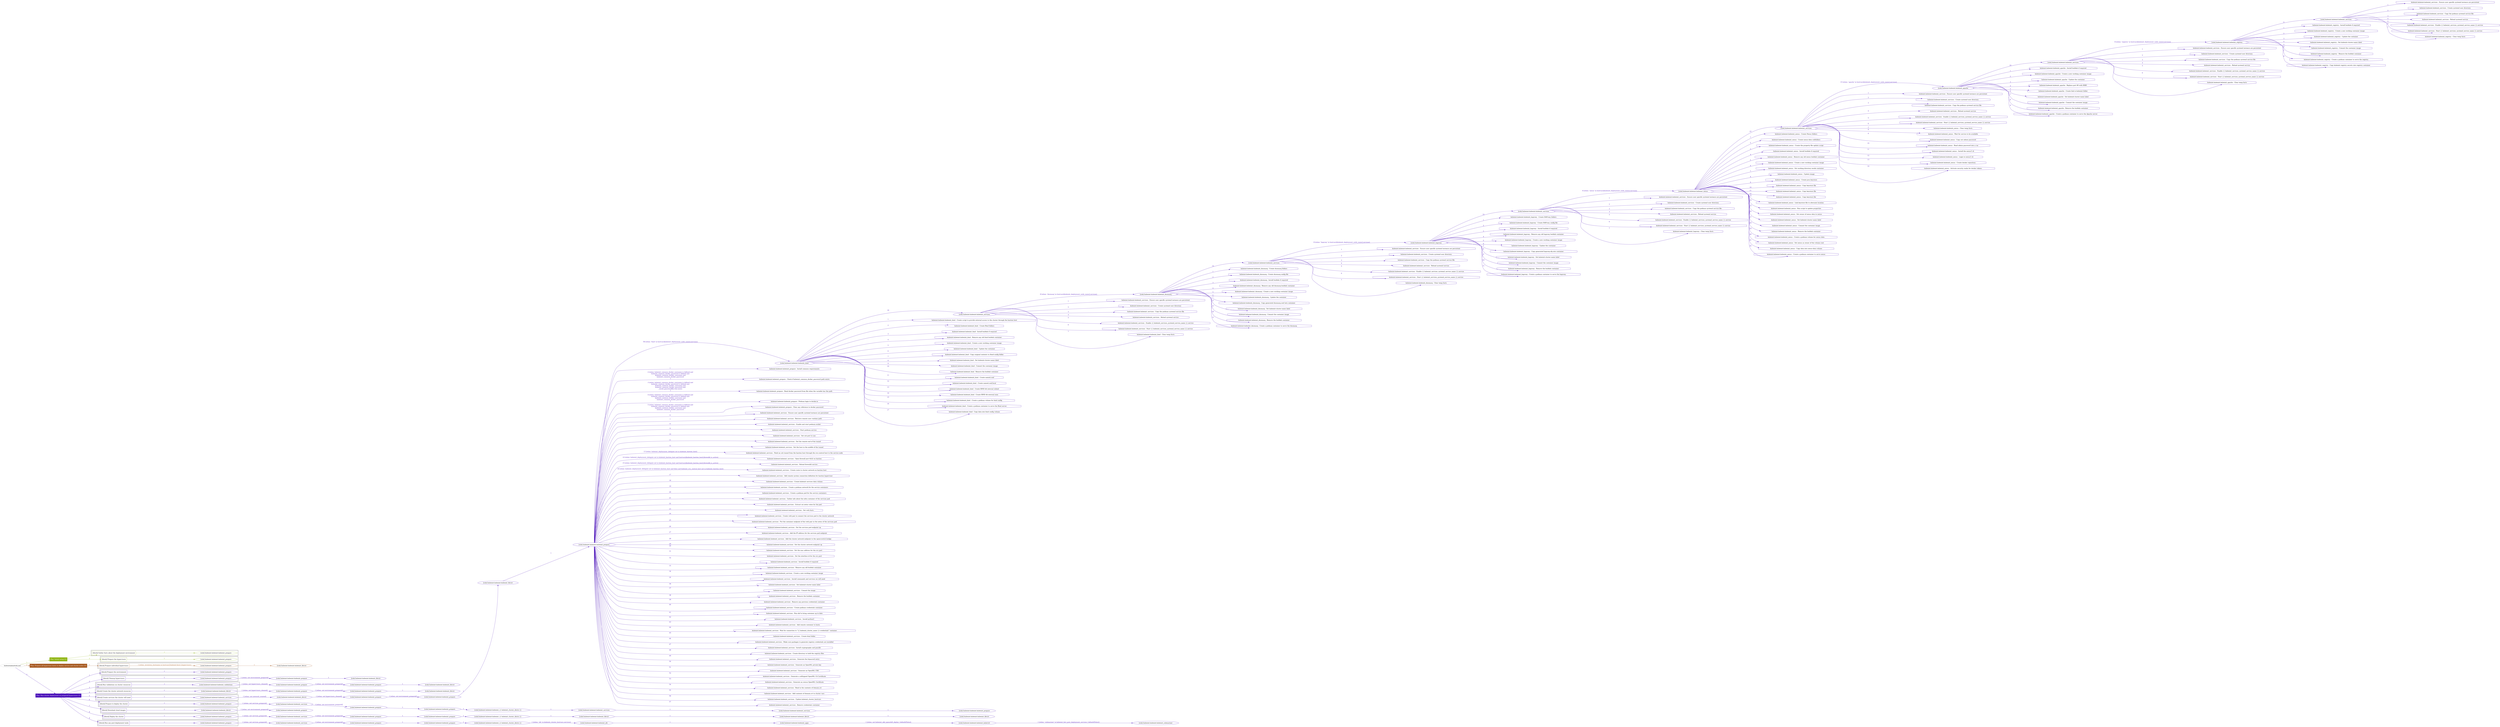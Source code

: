 digraph {
	graph [concentrate=true ordering=in rankdir=LR ratio=fill]
	edge [esep=5 sep=10]
	"kubeinit/playbook.yml" [id=root_node style=dotted]
	play_fbb7a15b [label="Play: Initial setup (1)" color="#91b616" fontcolor="#ffffff" id=play_fbb7a15b shape=box style=filled tooltip=localhost]
	"kubeinit/playbook.yml" -> play_fbb7a15b [label="1 " color="#91b616" fontcolor="#91b616" id=edge_945204a5 labeltooltip="1 " tooltip="1 "]
	subgraph "kubeinit.kubeinit.kubeinit_prepare" {
		role_bbde1b0a [label="[role] kubeinit.kubeinit.kubeinit_prepare" color="#91b616" id=role_bbde1b0a tooltip="kubeinit.kubeinit.kubeinit_prepare"]
	}
	subgraph "kubeinit.kubeinit.kubeinit_prepare" {
		role_89862424 [label="[role] kubeinit.kubeinit.kubeinit_prepare" color="#91b616" id=role_89862424 tooltip="kubeinit.kubeinit.kubeinit_prepare"]
	}
	subgraph "Play: Initial setup (1)" {
		play_fbb7a15b -> block_4fa403cf [label=1 color="#91b616" fontcolor="#91b616" id=edge_0dc81c57 labeltooltip=1 tooltip=1]
		subgraph cluster_block_4fa403cf {
			block_4fa403cf [label="[block] Gather facts about the deployment environment" color="#91b616" id=block_4fa403cf labeltooltip="Gather facts about the deployment environment" shape=box tooltip="Gather facts about the deployment environment"]
			block_4fa403cf -> role_bbde1b0a [label="1 " color="#91b616" fontcolor="#91b616" id=edge_ce03e4ee labeltooltip="1 " tooltip="1 "]
		}
		play_fbb7a15b -> block_ea0d8954 [label=2 color="#91b616" fontcolor="#91b616" id=edge_7d60d1c8 labeltooltip=2 tooltip=2]
		subgraph cluster_block_ea0d8954 {
			block_ea0d8954 [label="[block] Prepare the hypervisors" color="#91b616" id=block_ea0d8954 labeltooltip="Prepare the hypervisors" shape=box tooltip="Prepare the hypervisors"]
			block_ea0d8954 -> role_89862424 [label="1 " color="#91b616" fontcolor="#91b616" id=edge_7a983457 labeltooltip="1 " tooltip="1 "]
		}
	}
	play_00f044ee [label="Play: Prepare all hypervisor hosts to deploy service and cluster nodes (0)" color="#a85c24" fontcolor="#ffffff" id=play_00f044ee shape=box style=filled tooltip="Play: Prepare all hypervisor hosts to deploy service and cluster nodes (0)"]
	"kubeinit/playbook.yml" -> play_00f044ee [label="2 " color="#a85c24" fontcolor="#a85c24" id=edge_090aed0d labeltooltip="2 " tooltip="2 "]
	subgraph "kubeinit.kubeinit.kubeinit_libvirt" {
		role_fd6d4e3b [label="[role] kubeinit.kubeinit.kubeinit_libvirt" color="#a85c24" id=role_fd6d4e3b tooltip="kubeinit.kubeinit.kubeinit_libvirt"]
	}
	subgraph "kubeinit.kubeinit.kubeinit_prepare" {
		role_83281157 [label="[role] kubeinit.kubeinit.kubeinit_prepare" color="#a85c24" id=role_83281157 tooltip="kubeinit.kubeinit.kubeinit_prepare"]
		role_83281157 -> role_fd6d4e3b [label="1 " color="#a85c24" fontcolor="#a85c24" id=edge_6b4ee030 labeltooltip="1 " tooltip="1 "]
	}
	subgraph "Play: Prepare all hypervisor hosts to deploy service and cluster nodes (0)" {
		play_00f044ee -> block_6642685a [label=1 color="#a85c24" fontcolor="#a85c24" id=edge_1f49fc46 labeltooltip=1 tooltip=1]
		subgraph cluster_block_6642685a {
			block_6642685a [label="[block] Prepare individual hypervisors" color="#a85c24" id=block_6642685a labeltooltip="Prepare individual hypervisors" shape=box tooltip="Prepare individual hypervisors"]
			block_6642685a -> role_83281157 [label="1 [when: inventory_hostname in hostvars['kubeinit-facts'].hypervisors]" color="#a85c24" fontcolor="#a85c24" id=edge_b5057c71 labeltooltip="1 [when: inventory_hostname in hostvars['kubeinit-facts'].hypervisors]" tooltip="1 [when: inventory_hostname in hostvars['kubeinit-facts'].hypervisors]"]
		}
	}
	play_b23508e3 [label="Play: Run cluster deployment on prepared hypervisors (1)" color="#4c13b9" fontcolor="#ffffff" id=play_b23508e3 shape=box style=filled tooltip=localhost]
	"kubeinit/playbook.yml" -> play_b23508e3 [label="3 " color="#4c13b9" fontcolor="#4c13b9" id=edge_6d29d163 labeltooltip="3 " tooltip="3 "]
	subgraph "kubeinit.kubeinit.kubeinit_prepare" {
		role_d20dfc96 [label="[role] kubeinit.kubeinit.kubeinit_prepare" color="#4c13b9" id=role_d20dfc96 tooltip="kubeinit.kubeinit.kubeinit_prepare"]
	}
	subgraph "kubeinit.kubeinit.kubeinit_libvirt" {
		role_e8f54032 [label="[role] kubeinit.kubeinit.kubeinit_libvirt" color="#4c13b9" id=role_e8f54032 tooltip="kubeinit.kubeinit.kubeinit_libvirt"]
	}
	subgraph "kubeinit.kubeinit.kubeinit_prepare" {
		role_acca5a61 [label="[role] kubeinit.kubeinit.kubeinit_prepare" color="#4c13b9" id=role_acca5a61 tooltip="kubeinit.kubeinit.kubeinit_prepare"]
		role_acca5a61 -> role_e8f54032 [label="1 " color="#4c13b9" fontcolor="#4c13b9" id=edge_8adbb00b labeltooltip="1 " tooltip="1 "]
	}
	subgraph "kubeinit.kubeinit.kubeinit_prepare" {
		role_493df399 [label="[role] kubeinit.kubeinit.kubeinit_prepare" color="#4c13b9" id=role_493df399 tooltip="kubeinit.kubeinit.kubeinit_prepare"]
		role_493df399 -> role_acca5a61 [label="1 [when: not environment_prepared]" color="#4c13b9" fontcolor="#4c13b9" id=edge_24a09ce9 labeltooltip="1 [when: not environment_prepared]" tooltip="1 [when: not environment_prepared]"]
	}
	subgraph "kubeinit.kubeinit.kubeinit_libvirt" {
		role_05341602 [label="[role] kubeinit.kubeinit.kubeinit_libvirt" color="#4c13b9" id=role_05341602 tooltip="kubeinit.kubeinit.kubeinit_libvirt"]
	}
	subgraph "kubeinit.kubeinit.kubeinit_prepare" {
		role_47d04662 [label="[role] kubeinit.kubeinit.kubeinit_prepare" color="#4c13b9" id=role_47d04662 tooltip="kubeinit.kubeinit.kubeinit_prepare"]
		role_47d04662 -> role_05341602 [label="1 " color="#4c13b9" fontcolor="#4c13b9" id=edge_ebf97a96 labeltooltip="1 " tooltip="1 "]
	}
	subgraph "kubeinit.kubeinit.kubeinit_prepare" {
		role_bbcd1ad8 [label="[role] kubeinit.kubeinit.kubeinit_prepare" color="#4c13b9" id=role_bbcd1ad8 tooltip="kubeinit.kubeinit.kubeinit_prepare"]
		role_bbcd1ad8 -> role_47d04662 [label="1 [when: not environment_prepared]" color="#4c13b9" fontcolor="#4c13b9" id=edge_e3f6fe35 labeltooltip="1 [when: not environment_prepared]" tooltip="1 [when: not environment_prepared]"]
	}
	subgraph "kubeinit.kubeinit.kubeinit_validations" {
		role_bc6de72c [label="[role] kubeinit.kubeinit.kubeinit_validations" color="#4c13b9" id=role_bc6de72c tooltip="kubeinit.kubeinit.kubeinit_validations"]
		role_bc6de72c -> role_bbcd1ad8 [label="1 [when: not hypervisors_cleaned]" color="#4c13b9" fontcolor="#4c13b9" id=edge_fc00cb90 labeltooltip="1 [when: not hypervisors_cleaned]" tooltip="1 [when: not hypervisors_cleaned]"]
	}
	subgraph "kubeinit.kubeinit.kubeinit_libvirt" {
		role_cc8907c8 [label="[role] kubeinit.kubeinit.kubeinit_libvirt" color="#4c13b9" id=role_cc8907c8 tooltip="kubeinit.kubeinit.kubeinit_libvirt"]
	}
	subgraph "kubeinit.kubeinit.kubeinit_prepare" {
		role_8e3ecdfd [label="[role] kubeinit.kubeinit.kubeinit_prepare" color="#4c13b9" id=role_8e3ecdfd tooltip="kubeinit.kubeinit.kubeinit_prepare"]
		role_8e3ecdfd -> role_cc8907c8 [label="1 " color="#4c13b9" fontcolor="#4c13b9" id=edge_00ad1275 labeltooltip="1 " tooltip="1 "]
	}
	subgraph "kubeinit.kubeinit.kubeinit_prepare" {
		role_c46b04ab [label="[role] kubeinit.kubeinit.kubeinit_prepare" color="#4c13b9" id=role_c46b04ab tooltip="kubeinit.kubeinit.kubeinit_prepare"]
		role_c46b04ab -> role_8e3ecdfd [label="1 [when: not environment_prepared]" color="#4c13b9" fontcolor="#4c13b9" id=edge_2da5f384 labeltooltip="1 [when: not environment_prepared]" tooltip="1 [when: not environment_prepared]"]
	}
	subgraph "kubeinit.kubeinit.kubeinit_libvirt" {
		role_0c655019 [label="[role] kubeinit.kubeinit.kubeinit_libvirt" color="#4c13b9" id=role_0c655019 tooltip="kubeinit.kubeinit.kubeinit_libvirt"]
		role_0c655019 -> role_c46b04ab [label="1 [when: not hypervisors_cleaned]" color="#4c13b9" fontcolor="#4c13b9" id=edge_23487bc9 labeltooltip="1 [when: not hypervisors_cleaned]" tooltip="1 [when: not hypervisors_cleaned]"]
	}
	subgraph "kubeinit.kubeinit.kubeinit_services" {
		role_30c0efe8 [label="[role] kubeinit.kubeinit.kubeinit_services" color="#4c13b9" id=role_30c0efe8 tooltip="kubeinit.kubeinit.kubeinit_services"]
		task_869da053 [label="kubeinit.kubeinit.kubeinit_services : Ensure user specific systemd instance are persistent" color="#4c13b9" id=task_869da053 shape=octagon tooltip="kubeinit.kubeinit.kubeinit_services : Ensure user specific systemd instance are persistent"]
		role_30c0efe8 -> task_869da053 [label="1 " color="#4c13b9" fontcolor="#4c13b9" id=edge_dd172866 labeltooltip="1 " tooltip="1 "]
		task_86930957 [label="kubeinit.kubeinit.kubeinit_services : Create systemd user directory" color="#4c13b9" id=task_86930957 shape=octagon tooltip="kubeinit.kubeinit.kubeinit_services : Create systemd user directory"]
		role_30c0efe8 -> task_86930957 [label="2 " color="#4c13b9" fontcolor="#4c13b9" id=edge_5546dab5 labeltooltip="2 " tooltip="2 "]
		task_8c490c31 [label="kubeinit.kubeinit.kubeinit_services : Copy the podman systemd service file" color="#4c13b9" id=task_8c490c31 shape=octagon tooltip="kubeinit.kubeinit.kubeinit_services : Copy the podman systemd service file"]
		role_30c0efe8 -> task_8c490c31 [label="3 " color="#4c13b9" fontcolor="#4c13b9" id=edge_55e0e4b4 labeltooltip="3 " tooltip="3 "]
		task_69c62b3b [label="kubeinit.kubeinit.kubeinit_services : Reload systemd service" color="#4c13b9" id=task_69c62b3b shape=octagon tooltip="kubeinit.kubeinit.kubeinit_services : Reload systemd service"]
		role_30c0efe8 -> task_69c62b3b [label="4 " color="#4c13b9" fontcolor="#4c13b9" id=edge_2141aed8 labeltooltip="4 " tooltip="4 "]
		task_4aaec9fc [label="kubeinit.kubeinit.kubeinit_services : Enable {{ kubeinit_services_systemd_service_name }}.service" color="#4c13b9" id=task_4aaec9fc shape=octagon tooltip="kubeinit.kubeinit.kubeinit_services : Enable {{ kubeinit_services_systemd_service_name }}.service"]
		role_30c0efe8 -> task_4aaec9fc [label="5 " color="#4c13b9" fontcolor="#4c13b9" id=edge_9d73a9c1 labeltooltip="5 " tooltip="5 "]
		task_99d4f14e [label="kubeinit.kubeinit.kubeinit_services : Start {{ kubeinit_services_systemd_service_name }}.service" color="#4c13b9" id=task_99d4f14e shape=octagon tooltip="kubeinit.kubeinit.kubeinit_services : Start {{ kubeinit_services_systemd_service_name }}.service"]
		role_30c0efe8 -> task_99d4f14e [label="6 " color="#4c13b9" fontcolor="#4c13b9" id=edge_9dd59f7d labeltooltip="6 " tooltip="6 "]
		task_3cf093c2 [label="kubeinit.kubeinit.kubeinit_registry : Clear temp facts" color="#4c13b9" id=task_3cf093c2 shape=octagon tooltip="kubeinit.kubeinit.kubeinit_registry : Clear temp facts"]
		role_30c0efe8 -> task_3cf093c2 [label="7 " color="#4c13b9" fontcolor="#4c13b9" id=edge_f97916cf labeltooltip="7 " tooltip="7 "]
	}
	subgraph "kubeinit.kubeinit.kubeinit_registry" {
		role_744a59aa [label="[role] kubeinit.kubeinit.kubeinit_registry" color="#4c13b9" id=role_744a59aa tooltip="kubeinit.kubeinit.kubeinit_registry"]
		task_e9b2c69c [label="kubeinit.kubeinit.kubeinit_registry : Install buildah if required" color="#4c13b9" id=task_e9b2c69c shape=octagon tooltip="kubeinit.kubeinit.kubeinit_registry : Install buildah if required"]
		role_744a59aa -> task_e9b2c69c [label="1 " color="#4c13b9" fontcolor="#4c13b9" id=edge_66abc14c labeltooltip="1 " tooltip="1 "]
		task_c36bacf8 [label="kubeinit.kubeinit.kubeinit_registry : Create a new working container image" color="#4c13b9" id=task_c36bacf8 shape=octagon tooltip="kubeinit.kubeinit.kubeinit_registry : Create a new working container image"]
		role_744a59aa -> task_c36bacf8 [label="2 " color="#4c13b9" fontcolor="#4c13b9" id=edge_ac4b5aa0 labeltooltip="2 " tooltip="2 "]
		task_9f8f6db6 [label="kubeinit.kubeinit.kubeinit_registry : Update the container" color="#4c13b9" id=task_9f8f6db6 shape=octagon tooltip="kubeinit.kubeinit.kubeinit_registry : Update the container"]
		role_744a59aa -> task_9f8f6db6 [label="3 " color="#4c13b9" fontcolor="#4c13b9" id=edge_c7819ab0 labeltooltip="3 " tooltip="3 "]
		task_e5ef3abf [label="kubeinit.kubeinit.kubeinit_registry : Set kubeinit-cluster-name label" color="#4c13b9" id=task_e5ef3abf shape=octagon tooltip="kubeinit.kubeinit.kubeinit_registry : Set kubeinit-cluster-name label"]
		role_744a59aa -> task_e5ef3abf [label="4 " color="#4c13b9" fontcolor="#4c13b9" id=edge_d798e2eb labeltooltip="4 " tooltip="4 "]
		task_24088005 [label="kubeinit.kubeinit.kubeinit_registry : Commit the container image" color="#4c13b9" id=task_24088005 shape=octagon tooltip="kubeinit.kubeinit.kubeinit_registry : Commit the container image"]
		role_744a59aa -> task_24088005 [label="5 " color="#4c13b9" fontcolor="#4c13b9" id=edge_7dcb4e54 labeltooltip="5 " tooltip="5 "]
		task_2183cf81 [label="kubeinit.kubeinit.kubeinit_registry : Remove the buildah container" color="#4c13b9" id=task_2183cf81 shape=octagon tooltip="kubeinit.kubeinit.kubeinit_registry : Remove the buildah container"]
		role_744a59aa -> task_2183cf81 [label="6 " color="#4c13b9" fontcolor="#4c13b9" id=edge_e0d3c3f1 labeltooltip="6 " tooltip="6 "]
		task_e49a82a5 [label="kubeinit.kubeinit.kubeinit_registry : Create a podman container to serve the registry" color="#4c13b9" id=task_e49a82a5 shape=octagon tooltip="kubeinit.kubeinit.kubeinit_registry : Create a podman container to serve the registry"]
		role_744a59aa -> task_e49a82a5 [label="7 " color="#4c13b9" fontcolor="#4c13b9" id=edge_6a804a21 labeltooltip="7 " tooltip="7 "]
		task_9b544e43 [label="kubeinit.kubeinit.kubeinit_registry : Copy kubeinit registry secrets into registry container" color="#4c13b9" id=task_9b544e43 shape=octagon tooltip="kubeinit.kubeinit.kubeinit_registry : Copy kubeinit registry secrets into registry container"]
		role_744a59aa -> task_9b544e43 [label="8 " color="#4c13b9" fontcolor="#4c13b9" id=edge_c1118179 labeltooltip="8 " tooltip="8 "]
		role_744a59aa -> role_30c0efe8 [label="9 " color="#4c13b9" fontcolor="#4c13b9" id=edge_8d03d8d8 labeltooltip="9 " tooltip="9 "]
	}
	subgraph "kubeinit.kubeinit.kubeinit_services" {
		role_1fb2c36a [label="[role] kubeinit.kubeinit.kubeinit_services" color="#4c13b9" id=role_1fb2c36a tooltip="kubeinit.kubeinit.kubeinit_services"]
		task_631d6699 [label="kubeinit.kubeinit.kubeinit_services : Ensure user specific systemd instance are persistent" color="#4c13b9" id=task_631d6699 shape=octagon tooltip="kubeinit.kubeinit.kubeinit_services : Ensure user specific systemd instance are persistent"]
		role_1fb2c36a -> task_631d6699 [label="1 " color="#4c13b9" fontcolor="#4c13b9" id=edge_7a45fda6 labeltooltip="1 " tooltip="1 "]
		task_0fa43283 [label="kubeinit.kubeinit.kubeinit_services : Create systemd user directory" color="#4c13b9" id=task_0fa43283 shape=octagon tooltip="kubeinit.kubeinit.kubeinit_services : Create systemd user directory"]
		role_1fb2c36a -> task_0fa43283 [label="2 " color="#4c13b9" fontcolor="#4c13b9" id=edge_f7b42f8f labeltooltip="2 " tooltip="2 "]
		task_c05a0fb7 [label="kubeinit.kubeinit.kubeinit_services : Copy the podman systemd service file" color="#4c13b9" id=task_c05a0fb7 shape=octagon tooltip="kubeinit.kubeinit.kubeinit_services : Copy the podman systemd service file"]
		role_1fb2c36a -> task_c05a0fb7 [label="3 " color="#4c13b9" fontcolor="#4c13b9" id=edge_bcf1cc51 labeltooltip="3 " tooltip="3 "]
		task_acad11b3 [label="kubeinit.kubeinit.kubeinit_services : Reload systemd service" color="#4c13b9" id=task_acad11b3 shape=octagon tooltip="kubeinit.kubeinit.kubeinit_services : Reload systemd service"]
		role_1fb2c36a -> task_acad11b3 [label="4 " color="#4c13b9" fontcolor="#4c13b9" id=edge_b4c7f5b5 labeltooltip="4 " tooltip="4 "]
		task_beabb167 [label="kubeinit.kubeinit.kubeinit_services : Enable {{ kubeinit_services_systemd_service_name }}.service" color="#4c13b9" id=task_beabb167 shape=octagon tooltip="kubeinit.kubeinit.kubeinit_services : Enable {{ kubeinit_services_systemd_service_name }}.service"]
		role_1fb2c36a -> task_beabb167 [label="5 " color="#4c13b9" fontcolor="#4c13b9" id=edge_e42c13dd labeltooltip="5 " tooltip="5 "]
		task_c4fb7b02 [label="kubeinit.kubeinit.kubeinit_services : Start {{ kubeinit_services_systemd_service_name }}.service" color="#4c13b9" id=task_c4fb7b02 shape=octagon tooltip="kubeinit.kubeinit.kubeinit_services : Start {{ kubeinit_services_systemd_service_name }}.service"]
		role_1fb2c36a -> task_c4fb7b02 [label="6 " color="#4c13b9" fontcolor="#4c13b9" id=edge_ca5bd56b labeltooltip="6 " tooltip="6 "]
		task_5afe4200 [label="kubeinit.kubeinit.kubeinit_apache : Clear temp facts" color="#4c13b9" id=task_5afe4200 shape=octagon tooltip="kubeinit.kubeinit.kubeinit_apache : Clear temp facts"]
		role_1fb2c36a -> task_5afe4200 [label="7 " color="#4c13b9" fontcolor="#4c13b9" id=edge_4ebcacc9 labeltooltip="7 " tooltip="7 "]
		role_1fb2c36a -> role_744a59aa [label="8 [when: 'registry' in hostvars[kubeinit_deployment_node_name].services]" color="#4c13b9" fontcolor="#4c13b9" id=edge_a65888aa labeltooltip="8 [when: 'registry' in hostvars[kubeinit_deployment_node_name].services]" tooltip="8 [when: 'registry' in hostvars[kubeinit_deployment_node_name].services]"]
	}
	subgraph "kubeinit.kubeinit.kubeinit_apache" {
		role_907c30ee [label="[role] kubeinit.kubeinit.kubeinit_apache" color="#4c13b9" id=role_907c30ee tooltip="kubeinit.kubeinit.kubeinit_apache"]
		task_e720774a [label="kubeinit.kubeinit.kubeinit_apache : Install buildah if required" color="#4c13b9" id=task_e720774a shape=octagon tooltip="kubeinit.kubeinit.kubeinit_apache : Install buildah if required"]
		role_907c30ee -> task_e720774a [label="1 " color="#4c13b9" fontcolor="#4c13b9" id=edge_f84a4a6d labeltooltip="1 " tooltip="1 "]
		task_3a65a24f [label="kubeinit.kubeinit.kubeinit_apache : Create a new working container image" color="#4c13b9" id=task_3a65a24f shape=octagon tooltip="kubeinit.kubeinit.kubeinit_apache : Create a new working container image"]
		role_907c30ee -> task_3a65a24f [label="2 " color="#4c13b9" fontcolor="#4c13b9" id=edge_6e7f3cc5 labeltooltip="2 " tooltip="2 "]
		task_91cb9138 [label="kubeinit.kubeinit.kubeinit_apache : Update the container" color="#4c13b9" id=task_91cb9138 shape=octagon tooltip="kubeinit.kubeinit.kubeinit_apache : Update the container"]
		role_907c30ee -> task_91cb9138 [label="3 " color="#4c13b9" fontcolor="#4c13b9" id=edge_2435f486 labeltooltip="3 " tooltip="3 "]
		task_272f41fc [label="kubeinit.kubeinit.kubeinit_apache : Replace port 80 with 8080" color="#4c13b9" id=task_272f41fc shape=octagon tooltip="kubeinit.kubeinit.kubeinit_apache : Replace port 80 with 8080"]
		role_907c30ee -> task_272f41fc [label="4 " color="#4c13b9" fontcolor="#4c13b9" id=edge_93800ad0 labeltooltip="4 " tooltip="4 "]
		task_e2d585bc [label="kubeinit.kubeinit.kubeinit_apache : Create link to kubeinit folder" color="#4c13b9" id=task_e2d585bc shape=octagon tooltip="kubeinit.kubeinit.kubeinit_apache : Create link to kubeinit folder"]
		role_907c30ee -> task_e2d585bc [label="5 " color="#4c13b9" fontcolor="#4c13b9" id=edge_117f2b4b labeltooltip="5 " tooltip="5 "]
		task_66450325 [label="kubeinit.kubeinit.kubeinit_apache : Set kubeinit-cluster-name label" color="#4c13b9" id=task_66450325 shape=octagon tooltip="kubeinit.kubeinit.kubeinit_apache : Set kubeinit-cluster-name label"]
		role_907c30ee -> task_66450325 [label="6 " color="#4c13b9" fontcolor="#4c13b9" id=edge_2ef38b0f labeltooltip="6 " tooltip="6 "]
		task_1760e9e1 [label="kubeinit.kubeinit.kubeinit_apache : Commit the container image" color="#4c13b9" id=task_1760e9e1 shape=octagon tooltip="kubeinit.kubeinit.kubeinit_apache : Commit the container image"]
		role_907c30ee -> task_1760e9e1 [label="7 " color="#4c13b9" fontcolor="#4c13b9" id=edge_2c84e52c labeltooltip="7 " tooltip="7 "]
		task_f6a9058d [label="kubeinit.kubeinit.kubeinit_apache : Remove the buildah container" color="#4c13b9" id=task_f6a9058d shape=octagon tooltip="kubeinit.kubeinit.kubeinit_apache : Remove the buildah container"]
		role_907c30ee -> task_f6a9058d [label="8 " color="#4c13b9" fontcolor="#4c13b9" id=edge_17c0a0bc labeltooltip="8 " tooltip="8 "]
		task_b2ccf2a8 [label="kubeinit.kubeinit.kubeinit_apache : Create a podman container to serve the Apache server" color="#4c13b9" id=task_b2ccf2a8 shape=octagon tooltip="kubeinit.kubeinit.kubeinit_apache : Create a podman container to serve the Apache server"]
		role_907c30ee -> task_b2ccf2a8 [label="9 " color="#4c13b9" fontcolor="#4c13b9" id=edge_25d19a75 labeltooltip="9 " tooltip="9 "]
		role_907c30ee -> role_1fb2c36a [label="10 " color="#4c13b9" fontcolor="#4c13b9" id=edge_14f10cd6 labeltooltip="10 " tooltip="10 "]
	}
	subgraph "kubeinit.kubeinit.kubeinit_services" {
		role_c8b4a3b0 [label="[role] kubeinit.kubeinit.kubeinit_services" color="#4c13b9" id=role_c8b4a3b0 tooltip="kubeinit.kubeinit.kubeinit_services"]
		task_1068cb76 [label="kubeinit.kubeinit.kubeinit_services : Ensure user specific systemd instance are persistent" color="#4c13b9" id=task_1068cb76 shape=octagon tooltip="kubeinit.kubeinit.kubeinit_services : Ensure user specific systemd instance are persistent"]
		role_c8b4a3b0 -> task_1068cb76 [label="1 " color="#4c13b9" fontcolor="#4c13b9" id=edge_15568e1a labeltooltip="1 " tooltip="1 "]
		task_9b0d9607 [label="kubeinit.kubeinit.kubeinit_services : Create systemd user directory" color="#4c13b9" id=task_9b0d9607 shape=octagon tooltip="kubeinit.kubeinit.kubeinit_services : Create systemd user directory"]
		role_c8b4a3b0 -> task_9b0d9607 [label="2 " color="#4c13b9" fontcolor="#4c13b9" id=edge_f0fb8dc6 labeltooltip="2 " tooltip="2 "]
		task_ac0a0199 [label="kubeinit.kubeinit.kubeinit_services : Copy the podman systemd service file" color="#4c13b9" id=task_ac0a0199 shape=octagon tooltip="kubeinit.kubeinit.kubeinit_services : Copy the podman systemd service file"]
		role_c8b4a3b0 -> task_ac0a0199 [label="3 " color="#4c13b9" fontcolor="#4c13b9" id=edge_f31f4981 labeltooltip="3 " tooltip="3 "]
		task_59d9e26c [label="kubeinit.kubeinit.kubeinit_services : Reload systemd service" color="#4c13b9" id=task_59d9e26c shape=octagon tooltip="kubeinit.kubeinit.kubeinit_services : Reload systemd service"]
		role_c8b4a3b0 -> task_59d9e26c [label="4 " color="#4c13b9" fontcolor="#4c13b9" id=edge_b3234bb1 labeltooltip="4 " tooltip="4 "]
		task_612bb741 [label="kubeinit.kubeinit.kubeinit_services : Enable {{ kubeinit_services_systemd_service_name }}.service" color="#4c13b9" id=task_612bb741 shape=octagon tooltip="kubeinit.kubeinit.kubeinit_services : Enable {{ kubeinit_services_systemd_service_name }}.service"]
		role_c8b4a3b0 -> task_612bb741 [label="5 " color="#4c13b9" fontcolor="#4c13b9" id=edge_2ed79807 labeltooltip="5 " tooltip="5 "]
		task_ce38f2c8 [label="kubeinit.kubeinit.kubeinit_services : Start {{ kubeinit_services_systemd_service_name }}.service" color="#4c13b9" id=task_ce38f2c8 shape=octagon tooltip="kubeinit.kubeinit.kubeinit_services : Start {{ kubeinit_services_systemd_service_name }}.service"]
		role_c8b4a3b0 -> task_ce38f2c8 [label="6 " color="#4c13b9" fontcolor="#4c13b9" id=edge_f3bbf39e labeltooltip="6 " tooltip="6 "]
		task_31ba9bf3 [label="kubeinit.kubeinit.kubeinit_nexus : Clear temp facts" color="#4c13b9" id=task_31ba9bf3 shape=octagon tooltip="kubeinit.kubeinit.kubeinit_nexus : Clear temp facts"]
		role_c8b4a3b0 -> task_31ba9bf3 [label="7 " color="#4c13b9" fontcolor="#4c13b9" id=edge_7c62ed37 labeltooltip="7 " tooltip="7 "]
		task_92de367c [label="kubeinit.kubeinit.kubeinit_nexus : Wait for service to be available" color="#4c13b9" id=task_92de367c shape=octagon tooltip="kubeinit.kubeinit.kubeinit_nexus : Wait for service to be available"]
		role_c8b4a3b0 -> task_92de367c [label="8 " color="#4c13b9" fontcolor="#4c13b9" id=edge_e7501ca3 labeltooltip="8 " tooltip="8 "]
		task_fdfcb46c [label="kubeinit.kubeinit.kubeinit_nexus : Copy out admin password" color="#4c13b9" id=task_fdfcb46c shape=octagon tooltip="kubeinit.kubeinit.kubeinit_nexus : Copy out admin password"]
		role_c8b4a3b0 -> task_fdfcb46c [label="9 " color="#4c13b9" fontcolor="#4c13b9" id=edge_006dde2d labeltooltip="9 " tooltip="9 "]
		task_19d49244 [label="kubeinit.kubeinit.kubeinit_nexus : Read admin password into a var" color="#4c13b9" id=task_19d49244 shape=octagon tooltip="kubeinit.kubeinit.kubeinit_nexus : Read admin password into a var"]
		role_c8b4a3b0 -> task_19d49244 [label="10 " color="#4c13b9" fontcolor="#4c13b9" id=edge_f78caf15 labeltooltip="10 " tooltip="10 "]
		task_c093b488 [label="kubeinit.kubeinit.kubeinit_nexus : Install the nexus3 cli" color="#4c13b9" id=task_c093b488 shape=octagon tooltip="kubeinit.kubeinit.kubeinit_nexus : Install the nexus3 cli"]
		role_c8b4a3b0 -> task_c093b488 [label="11 " color="#4c13b9" fontcolor="#4c13b9" id=edge_15d5edf7 labeltooltip="11 " tooltip="11 "]
		task_f94f55ac [label="kubeinit.kubeinit.kubeinit_nexus : Login to nexus3 cli" color="#4c13b9" id=task_f94f55ac shape=octagon tooltip="kubeinit.kubeinit.kubeinit_nexus : Login to nexus3 cli"]
		role_c8b4a3b0 -> task_f94f55ac [label="12 " color="#4c13b9" fontcolor="#4c13b9" id=edge_f016f67f labeltooltip="12 " tooltip="12 "]
		task_6d684959 [label="kubeinit.kubeinit.kubeinit_nexus : Create docker repository" color="#4c13b9" id=task_6d684959 shape=octagon tooltip="kubeinit.kubeinit.kubeinit_nexus : Create docker repository"]
		role_c8b4a3b0 -> task_6d684959 [label="13 " color="#4c13b9" fontcolor="#4c13b9" id=edge_a3e32a5a labeltooltip="13 " tooltip="13 "]
		task_525f80ff [label="kubeinit.kubeinit.kubeinit_nexus : Activate security realm for docker tokens" color="#4c13b9" id=task_525f80ff shape=octagon tooltip="kubeinit.kubeinit.kubeinit_nexus : Activate security realm for docker tokens"]
		role_c8b4a3b0 -> task_525f80ff [label="14 " color="#4c13b9" fontcolor="#4c13b9" id=edge_5e719b01 labeltooltip="14 " tooltip="14 "]
		role_c8b4a3b0 -> role_907c30ee [label="15 [when: 'apache' in hostvars[kubeinit_deployment_node_name].services]" color="#4c13b9" fontcolor="#4c13b9" id=edge_bbbe684d labeltooltip="15 [when: 'apache' in hostvars[kubeinit_deployment_node_name].services]" tooltip="15 [when: 'apache' in hostvars[kubeinit_deployment_node_name].services]"]
	}
	subgraph "kubeinit.kubeinit.kubeinit_nexus" {
		role_bbfc9d79 [label="[role] kubeinit.kubeinit.kubeinit_nexus" color="#4c13b9" id=role_bbfc9d79 tooltip="kubeinit.kubeinit.kubeinit_nexus"]
		task_072199a4 [label="kubeinit.kubeinit.kubeinit_nexus : Create Nexus folders" color="#4c13b9" id=task_072199a4 shape=octagon tooltip="kubeinit.kubeinit.kubeinit_nexus : Create Nexus folders"]
		role_bbfc9d79 -> task_072199a4 [label="1 " color="#4c13b9" fontcolor="#4c13b9" id=edge_a228c209 labeltooltip="1 " tooltip="1 "]
		task_ce497c0c [label="kubeinit.kubeinit.kubeinit_nexus : Create nexus-data subfolders" color="#4c13b9" id=task_ce497c0c shape=octagon tooltip="kubeinit.kubeinit.kubeinit_nexus : Create nexus-data subfolders"]
		role_bbfc9d79 -> task_ce497c0c [label="2 " color="#4c13b9" fontcolor="#4c13b9" id=edge_d82828fd labeltooltip="2 " tooltip="2 "]
		task_15dbe36a [label="kubeinit.kubeinit.kubeinit_nexus : Create the property file update script" color="#4c13b9" id=task_15dbe36a shape=octagon tooltip="kubeinit.kubeinit.kubeinit_nexus : Create the property file update script"]
		role_bbfc9d79 -> task_15dbe36a [label="3 " color="#4c13b9" fontcolor="#4c13b9" id=edge_b3ac19ee labeltooltip="3 " tooltip="3 "]
		task_93d46caa [label="kubeinit.kubeinit.kubeinit_nexus : Install buildah if required" color="#4c13b9" id=task_93d46caa shape=octagon tooltip="kubeinit.kubeinit.kubeinit_nexus : Install buildah if required"]
		role_bbfc9d79 -> task_93d46caa [label="4 " color="#4c13b9" fontcolor="#4c13b9" id=edge_074da398 labeltooltip="4 " tooltip="4 "]
		task_ed484ce0 [label="kubeinit.kubeinit.kubeinit_nexus : Remove any old nexus buildah container" color="#4c13b9" id=task_ed484ce0 shape=octagon tooltip="kubeinit.kubeinit.kubeinit_nexus : Remove any old nexus buildah container"]
		role_bbfc9d79 -> task_ed484ce0 [label="5 " color="#4c13b9" fontcolor="#4c13b9" id=edge_d3234f29 labeltooltip="5 " tooltip="5 "]
		task_f59bb2ce [label="kubeinit.kubeinit.kubeinit_nexus : Create a new working container image" color="#4c13b9" id=task_f59bb2ce shape=octagon tooltip="kubeinit.kubeinit.kubeinit_nexus : Create a new working container image"]
		role_bbfc9d79 -> task_f59bb2ce [label="6 " color="#4c13b9" fontcolor="#4c13b9" id=edge_0b5ccab4 labeltooltip="6 " tooltip="6 "]
		task_eded9e50 [label="kubeinit.kubeinit.kubeinit_nexus : Set working directory inside container" color="#4c13b9" id=task_eded9e50 shape=octagon tooltip="kubeinit.kubeinit.kubeinit_nexus : Set working directory inside container"]
		role_bbfc9d79 -> task_eded9e50 [label="7 " color="#4c13b9" fontcolor="#4c13b9" id=edge_e7003d9d labeltooltip="7 " tooltip="7 "]
		task_e8c9a2db [label="kubeinit.kubeinit.kubeinit_nexus : Update image" color="#4c13b9" id=task_e8c9a2db shape=octagon tooltip="kubeinit.kubeinit.kubeinit_nexus : Update image"]
		role_bbfc9d79 -> task_e8c9a2db [label="8 " color="#4c13b9" fontcolor="#4c13b9" id=edge_1dba88f9 labeltooltip="8 " tooltip="8 "]
		task_a5522029 [label="kubeinit.kubeinit.kubeinit_nexus : Create java keystore" color="#4c13b9" id=task_a5522029 shape=octagon tooltip="kubeinit.kubeinit.kubeinit_nexus : Create java keystore"]
		role_bbfc9d79 -> task_a5522029 [label="9 " color="#4c13b9" fontcolor="#4c13b9" id=edge_6ca6834b labeltooltip="9 " tooltip="9 "]
		task_4db51e74 [label="kubeinit.kubeinit.kubeinit_nexus : Copy keystore file" color="#4c13b9" id=task_4db51e74 shape=octagon tooltip="kubeinit.kubeinit.kubeinit_nexus : Copy keystore file"]
		role_bbfc9d79 -> task_4db51e74 [label="10 " color="#4c13b9" fontcolor="#4c13b9" id=edge_b8568573 labeltooltip="10 " tooltip="10 "]
		task_977ace18 [label="kubeinit.kubeinit.kubeinit_nexus : Copy keystore file" color="#4c13b9" id=task_977ace18 shape=octagon tooltip="kubeinit.kubeinit.kubeinit_nexus : Copy keystore file"]
		role_bbfc9d79 -> task_977ace18 [label="11 " color="#4c13b9" fontcolor="#4c13b9" id=edge_b33e0960 labeltooltip="11 " tooltip="11 "]
		task_2431a3c4 [label="kubeinit.kubeinit.kubeinit_nexus : Copy keystore file" color="#4c13b9" id=task_2431a3c4 shape=octagon tooltip="kubeinit.kubeinit.kubeinit_nexus : Copy keystore file"]
		role_bbfc9d79 -> task_2431a3c4 [label="12 " color="#4c13b9" fontcolor="#4c13b9" id=edge_c21d3195 labeltooltip="12 " tooltip="12 "]
		task_626ca9d9 [label="kubeinit.kubeinit.kubeinit_nexus : Link keystore file to alternate location" color="#4c13b9" id=task_626ca9d9 shape=octagon tooltip="kubeinit.kubeinit.kubeinit_nexus : Link keystore file to alternate location"]
		role_bbfc9d79 -> task_626ca9d9 [label="13 " color="#4c13b9" fontcolor="#4c13b9" id=edge_66ac3164 labeltooltip="13 " tooltip="13 "]
		task_badfe47c [label="kubeinit.kubeinit.kubeinit_nexus : Run script to update properties" color="#4c13b9" id=task_badfe47c shape=octagon tooltip="kubeinit.kubeinit.kubeinit_nexus : Run script to update properties"]
		role_bbfc9d79 -> task_badfe47c [label="14 " color="#4c13b9" fontcolor="#4c13b9" id=edge_1f42c1db labeltooltip="14 " tooltip="14 "]
		task_97f4b28d [label="kubeinit.kubeinit.kubeinit_nexus : Set owner of nexus data to nexus" color="#4c13b9" id=task_97f4b28d shape=octagon tooltip="kubeinit.kubeinit.kubeinit_nexus : Set owner of nexus data to nexus"]
		role_bbfc9d79 -> task_97f4b28d [label="15 " color="#4c13b9" fontcolor="#4c13b9" id=edge_5659c680 labeltooltip="15 " tooltip="15 "]
		task_0e3a2731 [label="kubeinit.kubeinit.kubeinit_nexus : Set kubeinit-cluster-name label" color="#4c13b9" id=task_0e3a2731 shape=octagon tooltip="kubeinit.kubeinit.kubeinit_nexus : Set kubeinit-cluster-name label"]
		role_bbfc9d79 -> task_0e3a2731 [label="16 " color="#4c13b9" fontcolor="#4c13b9" id=edge_62b3d35d labeltooltip="16 " tooltip="16 "]
		task_45a6660c [label="kubeinit.kubeinit.kubeinit_nexus : Commit the container image" color="#4c13b9" id=task_45a6660c shape=octagon tooltip="kubeinit.kubeinit.kubeinit_nexus : Commit the container image"]
		role_bbfc9d79 -> task_45a6660c [label="17 " color="#4c13b9" fontcolor="#4c13b9" id=edge_e994b5cd labeltooltip="17 " tooltip="17 "]
		task_1e8dc35d [label="kubeinit.kubeinit.kubeinit_nexus : Remove the buildah container" color="#4c13b9" id=task_1e8dc35d shape=octagon tooltip="kubeinit.kubeinit.kubeinit_nexus : Remove the buildah container"]
		role_bbfc9d79 -> task_1e8dc35d [label="18 " color="#4c13b9" fontcolor="#4c13b9" id=edge_829422d5 labeltooltip="18 " tooltip="18 "]
		task_2fee3675 [label="kubeinit.kubeinit.kubeinit_nexus : Create a podman volume for nexus data" color="#4c13b9" id=task_2fee3675 shape=octagon tooltip="kubeinit.kubeinit.kubeinit_nexus : Create a podman volume for nexus data"]
		role_bbfc9d79 -> task_2fee3675 [label="19 " color="#4c13b9" fontcolor="#4c13b9" id=edge_95563dca labeltooltip="19 " tooltip="19 "]
		task_110e65e7 [label="kubeinit.kubeinit.kubeinit_nexus : Set nexus as owner of the volume root" color="#4c13b9" id=task_110e65e7 shape=octagon tooltip="kubeinit.kubeinit.kubeinit_nexus : Set nexus as owner of the volume root"]
		role_bbfc9d79 -> task_110e65e7 [label="20 " color="#4c13b9" fontcolor="#4c13b9" id=edge_cb5669ab labeltooltip="20 " tooltip="20 "]
		task_46de004d [label="kubeinit.kubeinit.kubeinit_nexus : Copy data into nexus-data volume" color="#4c13b9" id=task_46de004d shape=octagon tooltip="kubeinit.kubeinit.kubeinit_nexus : Copy data into nexus-data volume"]
		role_bbfc9d79 -> task_46de004d [label="21 " color="#4c13b9" fontcolor="#4c13b9" id=edge_7c4280f8 labeltooltip="21 " tooltip="21 "]
		task_409cb692 [label="kubeinit.kubeinit.kubeinit_nexus : Create a podman container to serve nexus" color="#4c13b9" id=task_409cb692 shape=octagon tooltip="kubeinit.kubeinit.kubeinit_nexus : Create a podman container to serve nexus"]
		role_bbfc9d79 -> task_409cb692 [label="22 " color="#4c13b9" fontcolor="#4c13b9" id=edge_c5d405fc labeltooltip="22 " tooltip="22 "]
		role_bbfc9d79 -> role_c8b4a3b0 [label="23 " color="#4c13b9" fontcolor="#4c13b9" id=edge_a0cafde6 labeltooltip="23 " tooltip="23 "]
	}
	subgraph "kubeinit.kubeinit.kubeinit_services" {
		role_b4f438c4 [label="[role] kubeinit.kubeinit.kubeinit_services" color="#4c13b9" id=role_b4f438c4 tooltip="kubeinit.kubeinit.kubeinit_services"]
		task_d9b5c5d9 [label="kubeinit.kubeinit.kubeinit_services : Ensure user specific systemd instance are persistent" color="#4c13b9" id=task_d9b5c5d9 shape=octagon tooltip="kubeinit.kubeinit.kubeinit_services : Ensure user specific systemd instance are persistent"]
		role_b4f438c4 -> task_d9b5c5d9 [label="1 " color="#4c13b9" fontcolor="#4c13b9" id=edge_1317a196 labeltooltip="1 " tooltip="1 "]
		task_7b1cf879 [label="kubeinit.kubeinit.kubeinit_services : Create systemd user directory" color="#4c13b9" id=task_7b1cf879 shape=octagon tooltip="kubeinit.kubeinit.kubeinit_services : Create systemd user directory"]
		role_b4f438c4 -> task_7b1cf879 [label="2 " color="#4c13b9" fontcolor="#4c13b9" id=edge_c0c98cdc labeltooltip="2 " tooltip="2 "]
		task_9f2f5ac4 [label="kubeinit.kubeinit.kubeinit_services : Copy the podman systemd service file" color="#4c13b9" id=task_9f2f5ac4 shape=octagon tooltip="kubeinit.kubeinit.kubeinit_services : Copy the podman systemd service file"]
		role_b4f438c4 -> task_9f2f5ac4 [label="3 " color="#4c13b9" fontcolor="#4c13b9" id=edge_c1592d17 labeltooltip="3 " tooltip="3 "]
		task_6384b41d [label="kubeinit.kubeinit.kubeinit_services : Reload systemd service" color="#4c13b9" id=task_6384b41d shape=octagon tooltip="kubeinit.kubeinit.kubeinit_services : Reload systemd service"]
		role_b4f438c4 -> task_6384b41d [label="4 " color="#4c13b9" fontcolor="#4c13b9" id=edge_e9d10018 labeltooltip="4 " tooltip="4 "]
		task_42fadb7c [label="kubeinit.kubeinit.kubeinit_services : Enable {{ kubeinit_services_systemd_service_name }}.service" color="#4c13b9" id=task_42fadb7c shape=octagon tooltip="kubeinit.kubeinit.kubeinit_services : Enable {{ kubeinit_services_systemd_service_name }}.service"]
		role_b4f438c4 -> task_42fadb7c [label="5 " color="#4c13b9" fontcolor="#4c13b9" id=edge_2191e61f labeltooltip="5 " tooltip="5 "]
		task_0f2a17fd [label="kubeinit.kubeinit.kubeinit_services : Start {{ kubeinit_services_systemd_service_name }}.service" color="#4c13b9" id=task_0f2a17fd shape=octagon tooltip="kubeinit.kubeinit.kubeinit_services : Start {{ kubeinit_services_systemd_service_name }}.service"]
		role_b4f438c4 -> task_0f2a17fd [label="6 " color="#4c13b9" fontcolor="#4c13b9" id=edge_4527f1d5 labeltooltip="6 " tooltip="6 "]
		task_6f9fe309 [label="kubeinit.kubeinit.kubeinit_haproxy : Clear temp facts" color="#4c13b9" id=task_6f9fe309 shape=octagon tooltip="kubeinit.kubeinit.kubeinit_haproxy : Clear temp facts"]
		role_b4f438c4 -> task_6f9fe309 [label="7 " color="#4c13b9" fontcolor="#4c13b9" id=edge_0b2c47d2 labeltooltip="7 " tooltip="7 "]
		role_b4f438c4 -> role_bbfc9d79 [label="8 [when: 'nexus' in hostvars[kubeinit_deployment_node_name].services]" color="#4c13b9" fontcolor="#4c13b9" id=edge_c58f6995 labeltooltip="8 [when: 'nexus' in hostvars[kubeinit_deployment_node_name].services]" tooltip="8 [when: 'nexus' in hostvars[kubeinit_deployment_node_name].services]"]
	}
	subgraph "kubeinit.kubeinit.kubeinit_haproxy" {
		role_36486d53 [label="[role] kubeinit.kubeinit.kubeinit_haproxy" color="#4c13b9" id=role_36486d53 tooltip="kubeinit.kubeinit.kubeinit_haproxy"]
		task_6c826e72 [label="kubeinit.kubeinit.kubeinit_haproxy : Create HAProxy folders" color="#4c13b9" id=task_6c826e72 shape=octagon tooltip="kubeinit.kubeinit.kubeinit_haproxy : Create HAProxy folders"]
		role_36486d53 -> task_6c826e72 [label="1 " color="#4c13b9" fontcolor="#4c13b9" id=edge_78a3a01d labeltooltip="1 " tooltip="1 "]
		task_b0d631c9 [label="kubeinit.kubeinit.kubeinit_haproxy : Create HAProxy config file" color="#4c13b9" id=task_b0d631c9 shape=octagon tooltip="kubeinit.kubeinit.kubeinit_haproxy : Create HAProxy config file"]
		role_36486d53 -> task_b0d631c9 [label="2 " color="#4c13b9" fontcolor="#4c13b9" id=edge_410b2428 labeltooltip="2 " tooltip="2 "]
		task_be8d2105 [label="kubeinit.kubeinit.kubeinit_haproxy : Install buildah if required" color="#4c13b9" id=task_be8d2105 shape=octagon tooltip="kubeinit.kubeinit.kubeinit_haproxy : Install buildah if required"]
		role_36486d53 -> task_be8d2105 [label="3 " color="#4c13b9" fontcolor="#4c13b9" id=edge_40d3d56a labeltooltip="3 " tooltip="3 "]
		task_f19e366a [label="kubeinit.kubeinit.kubeinit_haproxy : Remove any old haproxy buildah container" color="#4c13b9" id=task_f19e366a shape=octagon tooltip="kubeinit.kubeinit.kubeinit_haproxy : Remove any old haproxy buildah container"]
		role_36486d53 -> task_f19e366a [label="4 " color="#4c13b9" fontcolor="#4c13b9" id=edge_d7e71537 labeltooltip="4 " tooltip="4 "]
		task_fec5ad05 [label="kubeinit.kubeinit.kubeinit_haproxy : Create a new working container image" color="#4c13b9" id=task_fec5ad05 shape=octagon tooltip="kubeinit.kubeinit.kubeinit_haproxy : Create a new working container image"]
		role_36486d53 -> task_fec5ad05 [label="5 " color="#4c13b9" fontcolor="#4c13b9" id=edge_c9ec18cf labeltooltip="5 " tooltip="5 "]
		task_aafd07e5 [label="kubeinit.kubeinit.kubeinit_haproxy : Update the container" color="#4c13b9" id=task_aafd07e5 shape=octagon tooltip="kubeinit.kubeinit.kubeinit_haproxy : Update the container"]
		role_36486d53 -> task_aafd07e5 [label="6 " color="#4c13b9" fontcolor="#4c13b9" id=edge_bb0d7bf4 labeltooltip="6 " tooltip="6 "]
		task_d3bccc4b [label="kubeinit.kubeinit.kubeinit_haproxy : Copy generated haproxy.cfg into container" color="#4c13b9" id=task_d3bccc4b shape=octagon tooltip="kubeinit.kubeinit.kubeinit_haproxy : Copy generated haproxy.cfg into container"]
		role_36486d53 -> task_d3bccc4b [label="7 " color="#4c13b9" fontcolor="#4c13b9" id=edge_9ce6bd56 labeltooltip="7 " tooltip="7 "]
		task_94217a30 [label="kubeinit.kubeinit.kubeinit_haproxy : Set kubeinit-cluster-name label" color="#4c13b9" id=task_94217a30 shape=octagon tooltip="kubeinit.kubeinit.kubeinit_haproxy : Set kubeinit-cluster-name label"]
		role_36486d53 -> task_94217a30 [label="8 " color="#4c13b9" fontcolor="#4c13b9" id=edge_0b6dfdce labeltooltip="8 " tooltip="8 "]
		task_17025ecb [label="kubeinit.kubeinit.kubeinit_haproxy : Commit the container image" color="#4c13b9" id=task_17025ecb shape=octagon tooltip="kubeinit.kubeinit.kubeinit_haproxy : Commit the container image"]
		role_36486d53 -> task_17025ecb [label="9 " color="#4c13b9" fontcolor="#4c13b9" id=edge_5e866ed8 labeltooltip="9 " tooltip="9 "]
		task_407a8fba [label="kubeinit.kubeinit.kubeinit_haproxy : Remove the buildah container" color="#4c13b9" id=task_407a8fba shape=octagon tooltip="kubeinit.kubeinit.kubeinit_haproxy : Remove the buildah container"]
		role_36486d53 -> task_407a8fba [label="10 " color="#4c13b9" fontcolor="#4c13b9" id=edge_a755808b labeltooltip="10 " tooltip="10 "]
		task_25a5d050 [label="kubeinit.kubeinit.kubeinit_haproxy : Create a podman container to serve the haproxy" color="#4c13b9" id=task_25a5d050 shape=octagon tooltip="kubeinit.kubeinit.kubeinit_haproxy : Create a podman container to serve the haproxy"]
		role_36486d53 -> task_25a5d050 [label="11 " color="#4c13b9" fontcolor="#4c13b9" id=edge_11f95840 labeltooltip="11 " tooltip="11 "]
		role_36486d53 -> role_b4f438c4 [label="12 " color="#4c13b9" fontcolor="#4c13b9" id=edge_49d52a10 labeltooltip="12 " tooltip="12 "]
	}
	subgraph "kubeinit.kubeinit.kubeinit_services" {
		role_bae5db9e [label="[role] kubeinit.kubeinit.kubeinit_services" color="#4c13b9" id=role_bae5db9e tooltip="kubeinit.kubeinit.kubeinit_services"]
		task_3710a559 [label="kubeinit.kubeinit.kubeinit_services : Ensure user specific systemd instance are persistent" color="#4c13b9" id=task_3710a559 shape=octagon tooltip="kubeinit.kubeinit.kubeinit_services : Ensure user specific systemd instance are persistent"]
		role_bae5db9e -> task_3710a559 [label="1 " color="#4c13b9" fontcolor="#4c13b9" id=edge_b453daf3 labeltooltip="1 " tooltip="1 "]
		task_d6fd8d2b [label="kubeinit.kubeinit.kubeinit_services : Create systemd user directory" color="#4c13b9" id=task_d6fd8d2b shape=octagon tooltip="kubeinit.kubeinit.kubeinit_services : Create systemd user directory"]
		role_bae5db9e -> task_d6fd8d2b [label="2 " color="#4c13b9" fontcolor="#4c13b9" id=edge_92c6fbf5 labeltooltip="2 " tooltip="2 "]
		task_bbe97c85 [label="kubeinit.kubeinit.kubeinit_services : Copy the podman systemd service file" color="#4c13b9" id=task_bbe97c85 shape=octagon tooltip="kubeinit.kubeinit.kubeinit_services : Copy the podman systemd service file"]
		role_bae5db9e -> task_bbe97c85 [label="3 " color="#4c13b9" fontcolor="#4c13b9" id=edge_8c8b86ee labeltooltip="3 " tooltip="3 "]
		task_badc4b24 [label="kubeinit.kubeinit.kubeinit_services : Reload systemd service" color="#4c13b9" id=task_badc4b24 shape=octagon tooltip="kubeinit.kubeinit.kubeinit_services : Reload systemd service"]
		role_bae5db9e -> task_badc4b24 [label="4 " color="#4c13b9" fontcolor="#4c13b9" id=edge_b9b56b48 labeltooltip="4 " tooltip="4 "]
		task_31333816 [label="kubeinit.kubeinit.kubeinit_services : Enable {{ kubeinit_services_systemd_service_name }}.service" color="#4c13b9" id=task_31333816 shape=octagon tooltip="kubeinit.kubeinit.kubeinit_services : Enable {{ kubeinit_services_systemd_service_name }}.service"]
		role_bae5db9e -> task_31333816 [label="5 " color="#4c13b9" fontcolor="#4c13b9" id=edge_3f9f97a3 labeltooltip="5 " tooltip="5 "]
		task_7912cfde [label="kubeinit.kubeinit.kubeinit_services : Start {{ kubeinit_services_systemd_service_name }}.service" color="#4c13b9" id=task_7912cfde shape=octagon tooltip="kubeinit.kubeinit.kubeinit_services : Start {{ kubeinit_services_systemd_service_name }}.service"]
		role_bae5db9e -> task_7912cfde [label="6 " color="#4c13b9" fontcolor="#4c13b9" id=edge_9642947d labeltooltip="6 " tooltip="6 "]
		task_a6f367fe [label="kubeinit.kubeinit.kubeinit_dnsmasq : Clear temp facts" color="#4c13b9" id=task_a6f367fe shape=octagon tooltip="kubeinit.kubeinit.kubeinit_dnsmasq : Clear temp facts"]
		role_bae5db9e -> task_a6f367fe [label="7 " color="#4c13b9" fontcolor="#4c13b9" id=edge_4c9bd1a6 labeltooltip="7 " tooltip="7 "]
		role_bae5db9e -> role_36486d53 [label="8 [when: 'haproxy' in hostvars[kubeinit_deployment_node_name].services]" color="#4c13b9" fontcolor="#4c13b9" id=edge_ada2e1df labeltooltip="8 [when: 'haproxy' in hostvars[kubeinit_deployment_node_name].services]" tooltip="8 [when: 'haproxy' in hostvars[kubeinit_deployment_node_name].services]"]
	}
	subgraph "kubeinit.kubeinit.kubeinit_dnsmasq" {
		role_6bb43dc8 [label="[role] kubeinit.kubeinit.kubeinit_dnsmasq" color="#4c13b9" id=role_6bb43dc8 tooltip="kubeinit.kubeinit.kubeinit_dnsmasq"]
		task_1b8d0cf8 [label="kubeinit.kubeinit.kubeinit_dnsmasq : Create dnsmasq folders" color="#4c13b9" id=task_1b8d0cf8 shape=octagon tooltip="kubeinit.kubeinit.kubeinit_dnsmasq : Create dnsmasq folders"]
		role_6bb43dc8 -> task_1b8d0cf8 [label="1 " color="#4c13b9" fontcolor="#4c13b9" id=edge_10369fcc labeltooltip="1 " tooltip="1 "]
		task_bea95360 [label="kubeinit.kubeinit.kubeinit_dnsmasq : Create dnsmasq config file" color="#4c13b9" id=task_bea95360 shape=octagon tooltip="kubeinit.kubeinit.kubeinit_dnsmasq : Create dnsmasq config file"]
		role_6bb43dc8 -> task_bea95360 [label="2 " color="#4c13b9" fontcolor="#4c13b9" id=edge_d535535b labeltooltip="2 " tooltip="2 "]
		task_03b2721b [label="kubeinit.kubeinit.kubeinit_dnsmasq : Install buildah if required" color="#4c13b9" id=task_03b2721b shape=octagon tooltip="kubeinit.kubeinit.kubeinit_dnsmasq : Install buildah if required"]
		role_6bb43dc8 -> task_03b2721b [label="3 " color="#4c13b9" fontcolor="#4c13b9" id=edge_d473c984 labeltooltip="3 " tooltip="3 "]
		task_be259d3d [label="kubeinit.kubeinit.kubeinit_dnsmasq : Remove any old dnsmasq buildah container" color="#4c13b9" id=task_be259d3d shape=octagon tooltip="kubeinit.kubeinit.kubeinit_dnsmasq : Remove any old dnsmasq buildah container"]
		role_6bb43dc8 -> task_be259d3d [label="4 " color="#4c13b9" fontcolor="#4c13b9" id=edge_3091005b labeltooltip="4 " tooltip="4 "]
		task_6895b197 [label="kubeinit.kubeinit.kubeinit_dnsmasq : Create a new working container image" color="#4c13b9" id=task_6895b197 shape=octagon tooltip="kubeinit.kubeinit.kubeinit_dnsmasq : Create a new working container image"]
		role_6bb43dc8 -> task_6895b197 [label="5 " color="#4c13b9" fontcolor="#4c13b9" id=edge_377c22c9 labeltooltip="5 " tooltip="5 "]
		task_67e9941c [label="kubeinit.kubeinit.kubeinit_dnsmasq : Update the container" color="#4c13b9" id=task_67e9941c shape=octagon tooltip="kubeinit.kubeinit.kubeinit_dnsmasq : Update the container"]
		role_6bb43dc8 -> task_67e9941c [label="6 " color="#4c13b9" fontcolor="#4c13b9" id=edge_a4ef7c8b labeltooltip="6 " tooltip="6 "]
		task_1ecbd35f [label="kubeinit.kubeinit.kubeinit_dnsmasq : Copy generated dnsmasq.conf into container" color="#4c13b9" id=task_1ecbd35f shape=octagon tooltip="kubeinit.kubeinit.kubeinit_dnsmasq : Copy generated dnsmasq.conf into container"]
		role_6bb43dc8 -> task_1ecbd35f [label="7 " color="#4c13b9" fontcolor="#4c13b9" id=edge_840ca06a labeltooltip="7 " tooltip="7 "]
		task_85654d4a [label="kubeinit.kubeinit.kubeinit_dnsmasq : Set kubeinit-cluster-name label" color="#4c13b9" id=task_85654d4a shape=octagon tooltip="kubeinit.kubeinit.kubeinit_dnsmasq : Set kubeinit-cluster-name label"]
		role_6bb43dc8 -> task_85654d4a [label="8 " color="#4c13b9" fontcolor="#4c13b9" id=edge_40db9f66 labeltooltip="8 " tooltip="8 "]
		task_a61f06ef [label="kubeinit.kubeinit.kubeinit_dnsmasq : Commit the container image" color="#4c13b9" id=task_a61f06ef shape=octagon tooltip="kubeinit.kubeinit.kubeinit_dnsmasq : Commit the container image"]
		role_6bb43dc8 -> task_a61f06ef [label="9 " color="#4c13b9" fontcolor="#4c13b9" id=edge_9c7c61ea labeltooltip="9 " tooltip="9 "]
		task_46c414df [label="kubeinit.kubeinit.kubeinit_dnsmasq : Remove the buildah container" color="#4c13b9" id=task_46c414df shape=octagon tooltip="kubeinit.kubeinit.kubeinit_dnsmasq : Remove the buildah container"]
		role_6bb43dc8 -> task_46c414df [label="10 " color="#4c13b9" fontcolor="#4c13b9" id=edge_018d3964 labeltooltip="10 " tooltip="10 "]
		task_9a6085dc [label="kubeinit.kubeinit.kubeinit_dnsmasq : Create a podman container to serve the dnsmasq" color="#4c13b9" id=task_9a6085dc shape=octagon tooltip="kubeinit.kubeinit.kubeinit_dnsmasq : Create a podman container to serve the dnsmasq"]
		role_6bb43dc8 -> task_9a6085dc [label="11 " color="#4c13b9" fontcolor="#4c13b9" id=edge_f58918ad labeltooltip="11 " tooltip="11 "]
		role_6bb43dc8 -> role_bae5db9e [label="12 " color="#4c13b9" fontcolor="#4c13b9" id=edge_d596cb8b labeltooltip="12 " tooltip="12 "]
	}
	subgraph "kubeinit.kubeinit.kubeinit_services" {
		role_b7d6b3d6 [label="[role] kubeinit.kubeinit.kubeinit_services" color="#4c13b9" id=role_b7d6b3d6 tooltip="kubeinit.kubeinit.kubeinit_services"]
		task_aa5ca16a [label="kubeinit.kubeinit.kubeinit_services : Ensure user specific systemd instance are persistent" color="#4c13b9" id=task_aa5ca16a shape=octagon tooltip="kubeinit.kubeinit.kubeinit_services : Ensure user specific systemd instance are persistent"]
		role_b7d6b3d6 -> task_aa5ca16a [label="1 " color="#4c13b9" fontcolor="#4c13b9" id=edge_c5076415 labeltooltip="1 " tooltip="1 "]
		task_8dffe5be [label="kubeinit.kubeinit.kubeinit_services : Create systemd user directory" color="#4c13b9" id=task_8dffe5be shape=octagon tooltip="kubeinit.kubeinit.kubeinit_services : Create systemd user directory"]
		role_b7d6b3d6 -> task_8dffe5be [label="2 " color="#4c13b9" fontcolor="#4c13b9" id=edge_f313c533 labeltooltip="2 " tooltip="2 "]
		task_7c5c17b1 [label="kubeinit.kubeinit.kubeinit_services : Copy the podman systemd service file" color="#4c13b9" id=task_7c5c17b1 shape=octagon tooltip="kubeinit.kubeinit.kubeinit_services : Copy the podman systemd service file"]
		role_b7d6b3d6 -> task_7c5c17b1 [label="3 " color="#4c13b9" fontcolor="#4c13b9" id=edge_8d0b66f5 labeltooltip="3 " tooltip="3 "]
		task_38f55126 [label="kubeinit.kubeinit.kubeinit_services : Reload systemd service" color="#4c13b9" id=task_38f55126 shape=octagon tooltip="kubeinit.kubeinit.kubeinit_services : Reload systemd service"]
		role_b7d6b3d6 -> task_38f55126 [label="4 " color="#4c13b9" fontcolor="#4c13b9" id=edge_388d07bc labeltooltip="4 " tooltip="4 "]
		task_374dc31f [label="kubeinit.kubeinit.kubeinit_services : Enable {{ kubeinit_services_systemd_service_name }}.service" color="#4c13b9" id=task_374dc31f shape=octagon tooltip="kubeinit.kubeinit.kubeinit_services : Enable {{ kubeinit_services_systemd_service_name }}.service"]
		role_b7d6b3d6 -> task_374dc31f [label="5 " color="#4c13b9" fontcolor="#4c13b9" id=edge_6f0236b6 labeltooltip="5 " tooltip="5 "]
		task_7360178a [label="kubeinit.kubeinit.kubeinit_services : Start {{ kubeinit_services_systemd_service_name }}.service" color="#4c13b9" id=task_7360178a shape=octagon tooltip="kubeinit.kubeinit.kubeinit_services : Start {{ kubeinit_services_systemd_service_name }}.service"]
		role_b7d6b3d6 -> task_7360178a [label="6 " color="#4c13b9" fontcolor="#4c13b9" id=edge_a2ef78f0 labeltooltip="6 " tooltip="6 "]
		task_af2f0d6a [label="kubeinit.kubeinit.kubeinit_bind : Clear temp facts" color="#4c13b9" id=task_af2f0d6a shape=octagon tooltip="kubeinit.kubeinit.kubeinit_bind : Clear temp facts"]
		role_b7d6b3d6 -> task_af2f0d6a [label="7 " color="#4c13b9" fontcolor="#4c13b9" id=edge_39a8b7d2 labeltooltip="7 " tooltip="7 "]
		role_b7d6b3d6 -> role_6bb43dc8 [label="8 [when: 'dnsmasq' in hostvars[kubeinit_deployment_node_name].services]" color="#4c13b9" fontcolor="#4c13b9" id=edge_69eb18cb labeltooltip="8 [when: 'dnsmasq' in hostvars[kubeinit_deployment_node_name].services]" tooltip="8 [when: 'dnsmasq' in hostvars[kubeinit_deployment_node_name].services]"]
	}
	subgraph "kubeinit.kubeinit.kubeinit_bind" {
		role_732b6bd1 [label="[role] kubeinit.kubeinit.kubeinit_bind" color="#4c13b9" id=role_732b6bd1 tooltip="kubeinit.kubeinit.kubeinit_bind"]
		task_2432a62d [label="kubeinit.kubeinit.kubeinit_bind : Create script to provide external access to the cluster through the bastion host" color="#4c13b9" id=task_2432a62d shape=octagon tooltip="kubeinit.kubeinit.kubeinit_bind : Create script to provide external access to the cluster through the bastion host"]
		role_732b6bd1 -> task_2432a62d [label="1 " color="#4c13b9" fontcolor="#4c13b9" id=edge_dd30a431 labeltooltip="1 " tooltip="1 "]
		task_c685b3c4 [label="kubeinit.kubeinit.kubeinit_bind : Create Bind folders" color="#4c13b9" id=task_c685b3c4 shape=octagon tooltip="kubeinit.kubeinit.kubeinit_bind : Create Bind folders"]
		role_732b6bd1 -> task_c685b3c4 [label="2 " color="#4c13b9" fontcolor="#4c13b9" id=edge_5d3e36fe labeltooltip="2 " tooltip="2 "]
		task_9bb2030d [label="kubeinit.kubeinit.kubeinit_bind : Install buildah if required" color="#4c13b9" id=task_9bb2030d shape=octagon tooltip="kubeinit.kubeinit.kubeinit_bind : Install buildah if required"]
		role_732b6bd1 -> task_9bb2030d [label="3 " color="#4c13b9" fontcolor="#4c13b9" id=edge_6ce24ac5 labeltooltip="3 " tooltip="3 "]
		task_45f44145 [label="kubeinit.kubeinit.kubeinit_bind : Remove any old bind buildah container" color="#4c13b9" id=task_45f44145 shape=octagon tooltip="kubeinit.kubeinit.kubeinit_bind : Remove any old bind buildah container"]
		role_732b6bd1 -> task_45f44145 [label="4 " color="#4c13b9" fontcolor="#4c13b9" id=edge_9134ff57 labeltooltip="4 " tooltip="4 "]
		task_b258f3a0 [label="kubeinit.kubeinit.kubeinit_bind : Create a new working container image" color="#4c13b9" id=task_b258f3a0 shape=octagon tooltip="kubeinit.kubeinit.kubeinit_bind : Create a new working container image"]
		role_732b6bd1 -> task_b258f3a0 [label="5 " color="#4c13b9" fontcolor="#4c13b9" id=edge_82040f6e labeltooltip="5 " tooltip="5 "]
		task_653b9525 [label="kubeinit.kubeinit.kubeinit_bind : Update the container" color="#4c13b9" id=task_653b9525 shape=octagon tooltip="kubeinit.kubeinit.kubeinit_bind : Update the container"]
		role_732b6bd1 -> task_653b9525 [label="6 " color="#4c13b9" fontcolor="#4c13b9" id=edge_86e38362 labeltooltip="6 " tooltip="6 "]
		task_5524ce58 [label="kubeinit.kubeinit.kubeinit_bind : Copy original contents to /bind-config folder" color="#4c13b9" id=task_5524ce58 shape=octagon tooltip="kubeinit.kubeinit.kubeinit_bind : Copy original contents to /bind-config folder"]
		role_732b6bd1 -> task_5524ce58 [label="7 " color="#4c13b9" fontcolor="#4c13b9" id=edge_ba2f6f52 labeltooltip="7 " tooltip="7 "]
		task_ae9fbfef [label="kubeinit.kubeinit.kubeinit_bind : Set kubeinit-cluster-name label" color="#4c13b9" id=task_ae9fbfef shape=octagon tooltip="kubeinit.kubeinit.kubeinit_bind : Set kubeinit-cluster-name label"]
		role_732b6bd1 -> task_ae9fbfef [label="8 " color="#4c13b9" fontcolor="#4c13b9" id=edge_611d3738 labeltooltip="8 " tooltip="8 "]
		task_9f0e4549 [label="kubeinit.kubeinit.kubeinit_bind : Commit the container image" color="#4c13b9" id=task_9f0e4549 shape=octagon tooltip="kubeinit.kubeinit.kubeinit_bind : Commit the container image"]
		role_732b6bd1 -> task_9f0e4549 [label="9 " color="#4c13b9" fontcolor="#4c13b9" id=edge_bcca85f2 labeltooltip="9 " tooltip="9 "]
		task_2483cf1c [label="kubeinit.kubeinit.kubeinit_bind : Remove the buildah container" color="#4c13b9" id=task_2483cf1c shape=octagon tooltip="kubeinit.kubeinit.kubeinit_bind : Remove the buildah container"]
		role_732b6bd1 -> task_2483cf1c [label="10 " color="#4c13b9" fontcolor="#4c13b9" id=edge_4fb04d08 labeltooltip="10 " tooltip="10 "]
		task_52357b74 [label="kubeinit.kubeinit.kubeinit_bind : Create named.conf" color="#4c13b9" id=task_52357b74 shape=octagon tooltip="kubeinit.kubeinit.kubeinit_bind : Create named.conf"]
		role_732b6bd1 -> task_52357b74 [label="11 " color="#4c13b9" fontcolor="#4c13b9" id=edge_8124472c labeltooltip="11 " tooltip="11 "]
		task_2641e54f [label="kubeinit.kubeinit.kubeinit_bind : Create named.conf.local" color="#4c13b9" id=task_2641e54f shape=octagon tooltip="kubeinit.kubeinit.kubeinit_bind : Create named.conf.local"]
		role_732b6bd1 -> task_2641e54f [label="12 " color="#4c13b9" fontcolor="#4c13b9" id=edge_4149ecd9 labeltooltip="12 " tooltip="12 "]
		task_273d6202 [label="kubeinit.kubeinit.kubeinit_bind : Create BIND db internal subnet" color="#4c13b9" id=task_273d6202 shape=octagon tooltip="kubeinit.kubeinit.kubeinit_bind : Create BIND db internal subnet"]
		role_732b6bd1 -> task_273d6202 [label="13 " color="#4c13b9" fontcolor="#4c13b9" id=edge_82d5665c labeltooltip="13 " tooltip="13 "]
		task_ace45a3b [label="kubeinit.kubeinit.kubeinit_bind : Create BIND db internal zone" color="#4c13b9" id=task_ace45a3b shape=octagon tooltip="kubeinit.kubeinit.kubeinit_bind : Create BIND db internal zone"]
		role_732b6bd1 -> task_ace45a3b [label="14 " color="#4c13b9" fontcolor="#4c13b9" id=edge_76d6229a labeltooltip="14 " tooltip="14 "]
		task_1d3ea3a6 [label="kubeinit.kubeinit.kubeinit_bind : Create a podman volume for bind config" color="#4c13b9" id=task_1d3ea3a6 shape=octagon tooltip="kubeinit.kubeinit.kubeinit_bind : Create a podman volume for bind config"]
		role_732b6bd1 -> task_1d3ea3a6 [label="15 " color="#4c13b9" fontcolor="#4c13b9" id=edge_dee2e5e7 labeltooltip="15 " tooltip="15 "]
		task_d312f36d [label="kubeinit.kubeinit.kubeinit_bind : Create a podman container to serve the Bind server" color="#4c13b9" id=task_d312f36d shape=octagon tooltip="kubeinit.kubeinit.kubeinit_bind : Create a podman container to serve the Bind server"]
		role_732b6bd1 -> task_d312f36d [label="16 " color="#4c13b9" fontcolor="#4c13b9" id=edge_73687e92 labeltooltip="16 " tooltip="16 "]
		task_176f2c09 [label="kubeinit.kubeinit.kubeinit_bind : Copy data into bind config volume" color="#4c13b9" id=task_176f2c09 shape=octagon tooltip="kubeinit.kubeinit.kubeinit_bind : Copy data into bind config volume"]
		role_732b6bd1 -> task_176f2c09 [label="17 " color="#4c13b9" fontcolor="#4c13b9" id=edge_ff2ae3fc labeltooltip="17 " tooltip="17 "]
		role_732b6bd1 -> role_b7d6b3d6 [label="18 " color="#4c13b9" fontcolor="#4c13b9" id=edge_161b651b labeltooltip="18 " tooltip="18 "]
	}
	subgraph "kubeinit.kubeinit.kubeinit_prepare" {
		role_c3f9b27b [label="[role] kubeinit.kubeinit.kubeinit_prepare" color="#4c13b9" id=role_c3f9b27b tooltip="kubeinit.kubeinit.kubeinit_prepare"]
		task_d3045b2e [label="kubeinit.kubeinit.kubeinit_prepare : Install common requirements" color="#4c13b9" id=task_d3045b2e shape=octagon tooltip="kubeinit.kubeinit.kubeinit_prepare : Install common requirements"]
		role_c3f9b27b -> task_d3045b2e [label="1 " color="#4c13b9" fontcolor="#4c13b9" id=edge_ce0c2f7f labeltooltip="1 " tooltip="1 "]
		task_5ab24bb5 [label="kubeinit.kubeinit.kubeinit_prepare : Check if kubeinit_common_docker_password path exists" color="#4c13b9" id=task_5ab24bb5 shape=octagon tooltip="kubeinit.kubeinit.kubeinit_prepare : Check if kubeinit_common_docker_password path exists"]
		role_c3f9b27b -> task_5ab24bb5 [label="2 [when: kubeinit_common_docker_username is defined and
kubeinit_common_docker_password is defined and
kubeinit_common_docker_username and
kubeinit_common_docker_password
]" color="#4c13b9" fontcolor="#4c13b9" id=edge_a874db45 labeltooltip="2 [when: kubeinit_common_docker_username is defined and
kubeinit_common_docker_password is defined and
kubeinit_common_docker_username and
kubeinit_common_docker_password
]" tooltip="2 [when: kubeinit_common_docker_username is defined and
kubeinit_common_docker_password is defined and
kubeinit_common_docker_username and
kubeinit_common_docker_password
]"]
		task_e964051c [label="kubeinit.kubeinit.kubeinit_prepare : Read docker password from file when the variable has the path" color="#4c13b9" id=task_e964051c shape=octagon tooltip="kubeinit.kubeinit.kubeinit_prepare : Read docker password from file when the variable has the path"]
		role_c3f9b27b -> task_e964051c [label="3 [when: kubeinit_common_docker_username is defined and
kubeinit_common_docker_password is defined and
kubeinit_common_docker_username and
kubeinit_common_docker_password and
_result_passwordfile.stat.exists
]" color="#4c13b9" fontcolor="#4c13b9" id=edge_9efbb2cc labeltooltip="3 [when: kubeinit_common_docker_username is defined and
kubeinit_common_docker_password is defined and
kubeinit_common_docker_username and
kubeinit_common_docker_password and
_result_passwordfile.stat.exists
]" tooltip="3 [when: kubeinit_common_docker_username is defined and
kubeinit_common_docker_password is defined and
kubeinit_common_docker_username and
kubeinit_common_docker_password and
_result_passwordfile.stat.exists
]"]
		task_d538ff0b [label="kubeinit.kubeinit.kubeinit_prepare : Podman login to docker.io" color="#4c13b9" id=task_d538ff0b shape=octagon tooltip="kubeinit.kubeinit.kubeinit_prepare : Podman login to docker.io"]
		role_c3f9b27b -> task_d538ff0b [label="4 [when: kubeinit_common_docker_username is defined and
kubeinit_common_docker_password is defined and
kubeinit_common_docker_username and
kubeinit_common_docker_password
]" color="#4c13b9" fontcolor="#4c13b9" id=edge_1528f8a3 labeltooltip="4 [when: kubeinit_common_docker_username is defined and
kubeinit_common_docker_password is defined and
kubeinit_common_docker_username and
kubeinit_common_docker_password
]" tooltip="4 [when: kubeinit_common_docker_username is defined and
kubeinit_common_docker_password is defined and
kubeinit_common_docker_username and
kubeinit_common_docker_password
]"]
		task_d91e71f5 [label="kubeinit.kubeinit.kubeinit_prepare : Clear any reference to docker password" color="#4c13b9" id=task_d91e71f5 shape=octagon tooltip="kubeinit.kubeinit.kubeinit_prepare : Clear any reference to docker password"]
		role_c3f9b27b -> task_d91e71f5 [label="5 [when: kubeinit_common_docker_username is defined and
kubeinit_common_docker_password is defined and
kubeinit_common_docker_username and
kubeinit_common_docker_password
]" color="#4c13b9" fontcolor="#4c13b9" id=edge_82b20240 labeltooltip="5 [when: kubeinit_common_docker_username is defined and
kubeinit_common_docker_password is defined and
kubeinit_common_docker_username and
kubeinit_common_docker_password
]" tooltip="5 [when: kubeinit_common_docker_username is defined and
kubeinit_common_docker_password is defined and
kubeinit_common_docker_username and
kubeinit_common_docker_password
]"]
		task_ec6e44c3 [label="kubeinit.kubeinit.kubeinit_services : Ensure user specific systemd instance are persistent" color="#4c13b9" id=task_ec6e44c3 shape=octagon tooltip="kubeinit.kubeinit.kubeinit_services : Ensure user specific systemd instance are persistent"]
		role_c3f9b27b -> task_ec6e44c3 [label="6 " color="#4c13b9" fontcolor="#4c13b9" id=edge_68b25146 labeltooltip="6 " tooltip="6 "]
		task_c468fe71 [label="kubeinit.kubeinit.kubeinit_services : Retrieve remote user runtime path" color="#4c13b9" id=task_c468fe71 shape=octagon tooltip="kubeinit.kubeinit.kubeinit_services : Retrieve remote user runtime path"]
		role_c3f9b27b -> task_c468fe71 [label="7 " color="#4c13b9" fontcolor="#4c13b9" id=edge_13761798 labeltooltip="7 " tooltip="7 "]
		task_e0bf5921 [label="kubeinit.kubeinit.kubeinit_services : Enable and start podman.socket" color="#4c13b9" id=task_e0bf5921 shape=octagon tooltip="kubeinit.kubeinit.kubeinit_services : Enable and start podman.socket"]
		role_c3f9b27b -> task_e0bf5921 [label="8 " color="#4c13b9" fontcolor="#4c13b9" id=edge_260f54e4 labeltooltip="8 " tooltip="8 "]
		task_c9fe8f81 [label="kubeinit.kubeinit.kubeinit_services : Start podman.service" color="#4c13b9" id=task_c9fe8f81 shape=octagon tooltip="kubeinit.kubeinit.kubeinit_services : Start podman.service"]
		role_c3f9b27b -> task_c9fe8f81 [label="9 " color="#4c13b9" fontcolor="#4c13b9" id=edge_caa174ff labeltooltip="9 " tooltip="9 "]
		task_21ce9b90 [label="kubeinit.kubeinit.kubeinit_services : Set ssh port to use" color="#4c13b9" id=task_21ce9b90 shape=octagon tooltip="kubeinit.kubeinit.kubeinit_services : Set ssh port to use"]
		role_c3f9b27b -> task_21ce9b90 [label="10 " color="#4c13b9" fontcolor="#4c13b9" id=edge_1bc6ea97 labeltooltip="10 " tooltip="10 "]
		task_b7f6d47c [label="kubeinit.kubeinit.kubeinit_services : Set the remote end of the tunnel" color="#4c13b9" id=task_b7f6d47c shape=octagon tooltip="kubeinit.kubeinit.kubeinit_services : Set the remote end of the tunnel"]
		role_c3f9b27b -> task_b7f6d47c [label="11 " color="#4c13b9" fontcolor="#4c13b9" id=edge_7972f678 labeltooltip="11 " tooltip="11 "]
		task_f5f3013d [label="kubeinit.kubeinit.kubeinit_services : Set the host in the middle of the tunnel" color="#4c13b9" id=task_f5f3013d shape=octagon tooltip="kubeinit.kubeinit.kubeinit_services : Set the host in the middle of the tunnel"]
		role_c3f9b27b -> task_f5f3013d [label="12 " color="#4c13b9" fontcolor="#4c13b9" id=edge_82fed223 labeltooltip="12 " tooltip="12 "]
		task_9ca04def [label="kubeinit.kubeinit.kubeinit_services : Need an ssh tunnel from the bastion host through the ovn-central host to the service node" color="#4c13b9" id=task_9ca04def shape=octagon tooltip="kubeinit.kubeinit.kubeinit_services : Need an ssh tunnel from the bastion host through the ovn-central host to the service node"]
		role_c3f9b27b -> task_9ca04def [label="13 [when: kubeinit_deployment_delegate not in kubeinit_bastion_host]" color="#4c13b9" fontcolor="#4c13b9" id=edge_335ee271 labeltooltip="13 [when: kubeinit_deployment_delegate not in kubeinit_bastion_host]" tooltip="13 [when: kubeinit_deployment_delegate not in kubeinit_bastion_host]"]
		task_3c0096e0 [label="kubeinit.kubeinit.kubeinit_services : Open firewall port 6222 on bastion" color="#4c13b9" id=task_3c0096e0 shape=octagon tooltip="kubeinit.kubeinit.kubeinit_services : Open firewall port 6222 on bastion"]
		role_c3f9b27b -> task_3c0096e0 [label="14 [when: kubeinit_deployment_delegate not in kubeinit_bastion_host and hostvars[kubeinit_bastion_host].firewalld_is_active]" color="#4c13b9" fontcolor="#4c13b9" id=edge_b4e95d42 labeltooltip="14 [when: kubeinit_deployment_delegate not in kubeinit_bastion_host and hostvars[kubeinit_bastion_host].firewalld_is_active]" tooltip="14 [when: kubeinit_deployment_delegate not in kubeinit_bastion_host and hostvars[kubeinit_bastion_host].firewalld_is_active]"]
		task_36a55346 [label="kubeinit.kubeinit.kubeinit_services : Reload firewalld service" color="#4c13b9" id=task_36a55346 shape=octagon tooltip="kubeinit.kubeinit.kubeinit_services : Reload firewalld service"]
		role_c3f9b27b -> task_36a55346 [label="15 [when: kubeinit_deployment_delegate not in kubeinit_bastion_host and hostvars[kubeinit_bastion_host].firewalld_is_active]" color="#4c13b9" fontcolor="#4c13b9" id=edge_5e7c7004 labeltooltip="15 [when: kubeinit_deployment_delegate not in kubeinit_bastion_host and hostvars[kubeinit_bastion_host].firewalld_is_active]" tooltip="15 [when: kubeinit_deployment_delegate not in kubeinit_bastion_host and hostvars[kubeinit_bastion_host].firewalld_is_active]"]
		task_1a740a3d [label="kubeinit.kubeinit.kubeinit_services : Create route to cluster network on bastion host" color="#4c13b9" id=task_1a740a3d shape=octagon tooltip="kubeinit.kubeinit.kubeinit_services : Create route to cluster network on bastion host"]
		role_c3f9b27b -> task_1a740a3d [label="16 [when: kubeinit_deployment_delegate not in kubeinit_bastion_host and false and kubeinit_ovn_central_host not in kubeinit_bastion_host]" color="#4c13b9" fontcolor="#4c13b9" id=edge_9752779d labeltooltip="16 [when: kubeinit_deployment_delegate not in kubeinit_bastion_host and false and kubeinit_ovn_central_host not in kubeinit_bastion_host]" tooltip="16 [when: kubeinit_deployment_delegate not in kubeinit_bastion_host and false and kubeinit_ovn_central_host not in kubeinit_bastion_host]"]
		task_8cfe2568 [label="kubeinit.kubeinit.kubeinit_services : Add remote system connection definition for bastion hypervisor" color="#4c13b9" id=task_8cfe2568 shape=octagon tooltip="kubeinit.kubeinit.kubeinit_services : Add remote system connection definition for bastion hypervisor"]
		role_c3f9b27b -> task_8cfe2568 [label="17 " color="#4c13b9" fontcolor="#4c13b9" id=edge_9c71f284 labeltooltip="17 " tooltip="17 "]
		task_2647b353 [label="kubeinit.kubeinit.kubeinit_services : Create kubeinit services data volume" color="#4c13b9" id=task_2647b353 shape=octagon tooltip="kubeinit.kubeinit.kubeinit_services : Create kubeinit services data volume"]
		role_c3f9b27b -> task_2647b353 [label="18 " color="#4c13b9" fontcolor="#4c13b9" id=edge_2aa41401 labeltooltip="18 " tooltip="18 "]
		task_a280ddc1 [label="kubeinit.kubeinit.kubeinit_services : Create a podman network for the service containers" color="#4c13b9" id=task_a280ddc1 shape=octagon tooltip="kubeinit.kubeinit.kubeinit_services : Create a podman network for the service containers"]
		role_c3f9b27b -> task_a280ddc1 [label="19 " color="#4c13b9" fontcolor="#4c13b9" id=edge_2af0ae5c labeltooltip="19 " tooltip="19 "]
		task_a4e80ea7 [label="kubeinit.kubeinit.kubeinit_services : Create a podman pod for the service containers" color="#4c13b9" id=task_a4e80ea7 shape=octagon tooltip="kubeinit.kubeinit.kubeinit_services : Create a podman pod for the service containers"]
		role_c3f9b27b -> task_a4e80ea7 [label="20 " color="#4c13b9" fontcolor="#4c13b9" id=edge_c1bd453d labeltooltip="20 " tooltip="20 "]
		task_a5968752 [label="kubeinit.kubeinit.kubeinit_services : Gather info about the infra container of the services pod" color="#4c13b9" id=task_a5968752 shape=octagon tooltip="kubeinit.kubeinit.kubeinit_services : Gather info about the infra container of the services pod"]
		role_c3f9b27b -> task_a5968752 [label="21 " color="#4c13b9" fontcolor="#4c13b9" id=edge_6f21c4d9 labeltooltip="21 " tooltip="21 "]
		task_225a4b3f [label="kubeinit.kubeinit.kubeinit_services : Extract cni netns value for the pod" color="#4c13b9" id=task_225a4b3f shape=octagon tooltip="kubeinit.kubeinit.kubeinit_services : Extract cni netns value for the pod"]
		role_c3f9b27b -> task_225a4b3f [label="22 " color="#4c13b9" fontcolor="#4c13b9" id=edge_159688b9 labeltooltip="22 " tooltip="22 "]
		task_5462e7b3 [label="kubeinit.kubeinit.kubeinit_services : Set veth facts" color="#4c13b9" id=task_5462e7b3 shape=octagon tooltip="kubeinit.kubeinit.kubeinit_services : Set veth facts"]
		role_c3f9b27b -> task_5462e7b3 [label="23 " color="#4c13b9" fontcolor="#4c13b9" id=edge_5c34e458 labeltooltip="23 " tooltip="23 "]
		task_eba93ebd [label="kubeinit.kubeinit.kubeinit_services : Create veth pair to connect the services pod to the cluster network" color="#4c13b9" id=task_eba93ebd shape=octagon tooltip="kubeinit.kubeinit.kubeinit_services : Create veth pair to connect the services pod to the cluster network"]
		role_c3f9b27b -> task_eba93ebd [label="24 " color="#4c13b9" fontcolor="#4c13b9" id=edge_158e15c4 labeltooltip="24 " tooltip="24 "]
		task_5d7b82bb [label="kubeinit.kubeinit.kubeinit_services : Put the container endpoint of the veth pair in the netns of the services pod" color="#4c13b9" id=task_5d7b82bb shape=octagon tooltip="kubeinit.kubeinit.kubeinit_services : Put the container endpoint of the veth pair in the netns of the services pod"]
		role_c3f9b27b -> task_5d7b82bb [label="25 " color="#4c13b9" fontcolor="#4c13b9" id=edge_4ac16b9d labeltooltip="25 " tooltip="25 "]
		task_1f38ba55 [label="kubeinit.kubeinit.kubeinit_services : Set the services pod endpoint up" color="#4c13b9" id=task_1f38ba55 shape=octagon tooltip="kubeinit.kubeinit.kubeinit_services : Set the services pod endpoint up"]
		role_c3f9b27b -> task_1f38ba55 [label="26 " color="#4c13b9" fontcolor="#4c13b9" id=edge_93586568 labeltooltip="26 " tooltip="26 "]
		task_278bf567 [label="kubeinit.kubeinit.kubeinit_services : Add the IP address for the services pod endpoint" color="#4c13b9" id=task_278bf567 shape=octagon tooltip="kubeinit.kubeinit.kubeinit_services : Add the IP address for the services pod endpoint"]
		role_c3f9b27b -> task_278bf567 [label="27 " color="#4c13b9" fontcolor="#4c13b9" id=edge_5e6f6c90 labeltooltip="27 " tooltip="27 "]
		task_b2597b4f [label="kubeinit.kubeinit.kubeinit_services : Add the cluster network endpoint to the openvswitch bridge" color="#4c13b9" id=task_b2597b4f shape=octagon tooltip="kubeinit.kubeinit.kubeinit_services : Add the cluster network endpoint to the openvswitch bridge"]
		role_c3f9b27b -> task_b2597b4f [label="28 " color="#4c13b9" fontcolor="#4c13b9" id=edge_c7b69fa5 labeltooltip="28 " tooltip="28 "]
		task_c40e8d37 [label="kubeinit.kubeinit.kubeinit_services : Set the cluster network endpoint up" color="#4c13b9" id=task_c40e8d37 shape=octagon tooltip="kubeinit.kubeinit.kubeinit_services : Set the cluster network endpoint up"]
		role_c3f9b27b -> task_c40e8d37 [label="29 " color="#4c13b9" fontcolor="#4c13b9" id=edge_58dd3b9f labeltooltip="29 " tooltip="29 "]
		task_57e853d1 [label="kubeinit.kubeinit.kubeinit_services : Set the mac address for the ovs port" color="#4c13b9" id=task_57e853d1 shape=octagon tooltip="kubeinit.kubeinit.kubeinit_services : Set the mac address for the ovs port"]
		role_c3f9b27b -> task_57e853d1 [label="30 " color="#4c13b9" fontcolor="#4c13b9" id=edge_b1d37313 labeltooltip="30 " tooltip="30 "]
		task_a9be6f02 [label="kubeinit.kubeinit.kubeinit_services : Set the interface id for the ovs port" color="#4c13b9" id=task_a9be6f02 shape=octagon tooltip="kubeinit.kubeinit.kubeinit_services : Set the interface id for the ovs port"]
		role_c3f9b27b -> task_a9be6f02 [label="31 " color="#4c13b9" fontcolor="#4c13b9" id=edge_69557078 labeltooltip="31 " tooltip="31 "]
		task_9c1f7de7 [label="kubeinit.kubeinit.kubeinit_services : Install buildah if required" color="#4c13b9" id=task_9c1f7de7 shape=octagon tooltip="kubeinit.kubeinit.kubeinit_services : Install buildah if required"]
		role_c3f9b27b -> task_9c1f7de7 [label="32 " color="#4c13b9" fontcolor="#4c13b9" id=edge_f964ef4d labeltooltip="32 " tooltip="32 "]
		task_acaf0e78 [label="kubeinit.kubeinit.kubeinit_services : Remove any old buildah container" color="#4c13b9" id=task_acaf0e78 shape=octagon tooltip="kubeinit.kubeinit.kubeinit_services : Remove any old buildah container"]
		role_c3f9b27b -> task_acaf0e78 [label="33 " color="#4c13b9" fontcolor="#4c13b9" id=edge_7f1b8991 labeltooltip="33 " tooltip="33 "]
		task_e13853cd [label="kubeinit.kubeinit.kubeinit_services : Create a new working container image" color="#4c13b9" id=task_e13853cd shape=octagon tooltip="kubeinit.kubeinit.kubeinit_services : Create a new working container image"]
		role_c3f9b27b -> task_e13853cd [label="34 " color="#4c13b9" fontcolor="#4c13b9" id=edge_dbabeef8 labeltooltip="34 " tooltip="34 "]
		task_4500a5e7 [label="kubeinit.kubeinit.kubeinit_services : Install commands and services we will need" color="#4c13b9" id=task_4500a5e7 shape=octagon tooltip="kubeinit.kubeinit.kubeinit_services : Install commands and services we will need"]
		role_c3f9b27b -> task_4500a5e7 [label="35 " color="#4c13b9" fontcolor="#4c13b9" id=edge_bfe1f7ce labeltooltip="35 " tooltip="35 "]
		task_e3816de4 [label="kubeinit.kubeinit.kubeinit_services : Set kubeinit-cluster-name label" color="#4c13b9" id=task_e3816de4 shape=octagon tooltip="kubeinit.kubeinit.kubeinit_services : Set kubeinit-cluster-name label"]
		role_c3f9b27b -> task_e3816de4 [label="36 " color="#4c13b9" fontcolor="#4c13b9" id=edge_1fddc7be labeltooltip="36 " tooltip="36 "]
		task_ce9f80b2 [label="kubeinit.kubeinit.kubeinit_services : Commit the image" color="#4c13b9" id=task_ce9f80b2 shape=octagon tooltip="kubeinit.kubeinit.kubeinit_services : Commit the image"]
		role_c3f9b27b -> task_ce9f80b2 [label="37 " color="#4c13b9" fontcolor="#4c13b9" id=edge_d309de4d labeltooltip="37 " tooltip="37 "]
		task_8157524a [label="kubeinit.kubeinit.kubeinit_services : Remove the buildah container" color="#4c13b9" id=task_8157524a shape=octagon tooltip="kubeinit.kubeinit.kubeinit_services : Remove the buildah container"]
		role_c3f9b27b -> task_8157524a [label="38 " color="#4c13b9" fontcolor="#4c13b9" id=edge_fa91abf7 labeltooltip="38 " tooltip="38 "]
		task_00a84f17 [label="kubeinit.kubeinit.kubeinit_services : Remove any previous credentials container" color="#4c13b9" id=task_00a84f17 shape=octagon tooltip="kubeinit.kubeinit.kubeinit_services : Remove any previous credentials container"]
		role_c3f9b27b -> task_00a84f17 [label="39 " color="#4c13b9" fontcolor="#4c13b9" id=edge_a347f9f7 labeltooltip="39 " tooltip="39 "]
		task_e38970d3 [label="kubeinit.kubeinit.kubeinit_services : Create podman credentials container" color="#4c13b9" id=task_e38970d3 shape=octagon tooltip="kubeinit.kubeinit.kubeinit_services : Create podman credentials container"]
		role_c3f9b27b -> task_e38970d3 [label="40 " color="#4c13b9" fontcolor="#4c13b9" id=edge_13f4ae68 labeltooltip="40 " tooltip="40 "]
		task_94a41353 [label="kubeinit.kubeinit.kubeinit_services : Run dnf to bring container up to date" color="#4c13b9" id=task_94a41353 shape=octagon tooltip="kubeinit.kubeinit.kubeinit_services : Run dnf to bring container up to date"]
		role_c3f9b27b -> task_94a41353 [label="41 " color="#4c13b9" fontcolor="#4c13b9" id=edge_88d5e9a1 labeltooltip="41 " tooltip="41 "]
		task_74316074 [label="kubeinit.kubeinit.kubeinit_services : Install python3" color="#4c13b9" id=task_74316074 shape=octagon tooltip="kubeinit.kubeinit.kubeinit_services : Install python3"]
		role_c3f9b27b -> task_74316074 [label="42 " color="#4c13b9" fontcolor="#4c13b9" id=edge_f99e327b labeltooltip="42 " tooltip="42 "]
		task_591453e3 [label="kubeinit.kubeinit.kubeinit_services : Add remote container to hosts" color="#4c13b9" id=task_591453e3 shape=octagon tooltip="kubeinit.kubeinit.kubeinit_services : Add remote container to hosts"]
		role_c3f9b27b -> task_591453e3 [label="43 " color="#4c13b9" fontcolor="#4c13b9" id=edge_c56a31dc labeltooltip="43 " tooltip="43 "]
		task_568f4cc8 [label="kubeinit.kubeinit.kubeinit_services : Wait for connection to &#34;{{ kubeinit_cluster_name }}-credentials&#34; container" color="#4c13b9" id=task_568f4cc8 shape=octagon tooltip="kubeinit.kubeinit.kubeinit_services : Wait for connection to &#34;{{ kubeinit_cluster_name }}-credentials&#34; container"]
		role_c3f9b27b -> task_568f4cc8 [label="44 " color="#4c13b9" fontcolor="#4c13b9" id=edge_98e92c57 labeltooltip="44 " tooltip="44 "]
		task_285782c4 [label="kubeinit.kubeinit.kubeinit_services : Create html folder" color="#4c13b9" id=task_285782c4 shape=octagon tooltip="kubeinit.kubeinit.kubeinit_services : Create html folder"]
		role_c3f9b27b -> task_285782c4 [label="45 " color="#4c13b9" fontcolor="#4c13b9" id=edge_2bb9c2fa labeltooltip="45 " tooltip="45 "]
		task_29f7e33f [label="kubeinit.kubeinit.kubeinit_services : Make sure packages to generate registry credentials are installed" color="#4c13b9" id=task_29f7e33f shape=octagon tooltip="kubeinit.kubeinit.kubeinit_services : Make sure packages to generate registry credentials are installed"]
		role_c3f9b27b -> task_29f7e33f [label="46 " color="#4c13b9" fontcolor="#4c13b9" id=edge_ac68ba9c labeltooltip="46 " tooltip="46 "]
		task_a51d9058 [label="kubeinit.kubeinit.kubeinit_services : Install cryptography and passlib" color="#4c13b9" id=task_a51d9058 shape=octagon tooltip="kubeinit.kubeinit.kubeinit_services : Install cryptography and passlib"]
		role_c3f9b27b -> task_a51d9058 [label="47 " color="#4c13b9" fontcolor="#4c13b9" id=edge_705fabb5 labeltooltip="47 " tooltip="47 "]
		task_08a4e8e0 [label="kubeinit.kubeinit.kubeinit_services : Create directory to hold the registry files" color="#4c13b9" id=task_08a4e8e0 shape=octagon tooltip="kubeinit.kubeinit.kubeinit_services : Create directory to hold the registry files"]
		role_c3f9b27b -> task_08a4e8e0 [label="48 " color="#4c13b9" fontcolor="#4c13b9" id=edge_27294beb labeltooltip="48 " tooltip="48 "]
		task_aaf0066d [label="kubeinit.kubeinit.kubeinit_services : Generate the htpasswd entry" color="#4c13b9" id=task_aaf0066d shape=octagon tooltip="kubeinit.kubeinit.kubeinit_services : Generate the htpasswd entry"]
		role_c3f9b27b -> task_aaf0066d [label="49 " color="#4c13b9" fontcolor="#4c13b9" id=edge_59d2ffda labeltooltip="49 " tooltip="49 "]
		task_acec1f90 [label="kubeinit.kubeinit.kubeinit_services : Generate an OpenSSL private key" color="#4c13b9" id=task_acec1f90 shape=octagon tooltip="kubeinit.kubeinit.kubeinit_services : Generate an OpenSSL private key"]
		role_c3f9b27b -> task_acec1f90 [label="50 " color="#4c13b9" fontcolor="#4c13b9" id=edge_960536cf labeltooltip="50 " tooltip="50 "]
		task_c4ee9e76 [label="kubeinit.kubeinit.kubeinit_services : Generate an OpenSSL CSR" color="#4c13b9" id=task_c4ee9e76 shape=octagon tooltip="kubeinit.kubeinit.kubeinit_services : Generate an OpenSSL CSR"]
		role_c3f9b27b -> task_c4ee9e76 [label="51 " color="#4c13b9" fontcolor="#4c13b9" id=edge_c6453365 labeltooltip="51 " tooltip="51 "]
		task_bbebab65 [label="kubeinit.kubeinit.kubeinit_services : Generate a selfsigned OpenSSL CA Certificate" color="#4c13b9" id=task_bbebab65 shape=octagon tooltip="kubeinit.kubeinit.kubeinit_services : Generate a selfsigned OpenSSL CA Certificate"]
		role_c3f9b27b -> task_bbebab65 [label="52 " color="#4c13b9" fontcolor="#4c13b9" id=edge_e96ad0ef labeltooltip="52 " tooltip="52 "]
		task_1e238e09 [label="kubeinit.kubeinit.kubeinit_services : Generate an ownca OpenSSL Certificate" color="#4c13b9" id=task_1e238e09 shape=octagon tooltip="kubeinit.kubeinit.kubeinit_services : Generate an ownca OpenSSL Certificate"]
		role_c3f9b27b -> task_1e238e09 [label="53 " color="#4c13b9" fontcolor="#4c13b9" id=edge_d85995ff labeltooltip="53 " tooltip="53 "]
		task_35cbc840 [label="kubeinit.kubeinit.kubeinit_services : Read in the contents of domain.crt" color="#4c13b9" id=task_35cbc840 shape=octagon tooltip="kubeinit.kubeinit.kubeinit_services : Read in the contents of domain.crt"]
		role_c3f9b27b -> task_35cbc840 [label="54 " color="#4c13b9" fontcolor="#4c13b9" id=edge_17d5076b labeltooltip="54 " tooltip="54 "]
		task_4a336352 [label="kubeinit.kubeinit.kubeinit_services : Add contents of domain.crt to cluster vars" color="#4c13b9" id=task_4a336352 shape=octagon tooltip="kubeinit.kubeinit.kubeinit_services : Add contents of domain.crt to cluster vars"]
		role_c3f9b27b -> task_4a336352 [label="55 " color="#4c13b9" fontcolor="#4c13b9" id=edge_9d9bca0e labeltooltip="55 " tooltip="55 "]
		task_14223d9c [label="kubeinit.kubeinit.kubeinit_services : Update kubeinit_cluster_hostvars" color="#4c13b9" id=task_14223d9c shape=octagon tooltip="kubeinit.kubeinit.kubeinit_services : Update kubeinit_cluster_hostvars"]
		role_c3f9b27b -> task_14223d9c [label="56 " color="#4c13b9" fontcolor="#4c13b9" id=edge_070aa24b labeltooltip="56 " tooltip="56 "]
		task_c0a7ab56 [label="kubeinit.kubeinit.kubeinit_services : Remove credentials container" color="#4c13b9" id=task_c0a7ab56 shape=octagon tooltip="kubeinit.kubeinit.kubeinit_services : Remove credentials container"]
		role_c3f9b27b -> task_c0a7ab56 [label="57 " color="#4c13b9" fontcolor="#4c13b9" id=edge_ab3ab8cc labeltooltip="57 " tooltip="57 "]
		role_c3f9b27b -> role_732b6bd1 [label="58 [when: 'bind' in hostvars[kubeinit_deployment_node_name].services]" color="#4c13b9" fontcolor="#4c13b9" id=edge_6411de0e labeltooltip="58 [when: 'bind' in hostvars[kubeinit_deployment_node_name].services]" tooltip="58 [when: 'bind' in hostvars[kubeinit_deployment_node_name].services]"]
	}
	subgraph "kubeinit.kubeinit.kubeinit_libvirt" {
		role_fd80fe6b [label="[role] kubeinit.kubeinit.kubeinit_libvirt" color="#4c13b9" id=role_fd80fe6b tooltip="kubeinit.kubeinit.kubeinit_libvirt"]
		role_fd80fe6b -> role_c3f9b27b [label="1 " color="#4c13b9" fontcolor="#4c13b9" id=edge_e110ac6e labeltooltip="1 " tooltip="1 "]
	}
	subgraph "kubeinit.kubeinit.kubeinit_prepare" {
		role_eb810e39 [label="[role] kubeinit.kubeinit.kubeinit_prepare" color="#4c13b9" id=role_eb810e39 tooltip="kubeinit.kubeinit.kubeinit_prepare"]
		role_eb810e39 -> role_fd80fe6b [label="1 " color="#4c13b9" fontcolor="#4c13b9" id=edge_424c866b labeltooltip="1 " tooltip="1 "]
	}
	subgraph "kubeinit.kubeinit.kubeinit_prepare" {
		role_fc36660c [label="[role] kubeinit.kubeinit.kubeinit_prepare" color="#4c13b9" id=role_fc36660c tooltip="kubeinit.kubeinit.kubeinit_prepare"]
		role_fc36660c -> role_eb810e39 [label="1 [when: not environment_prepared]" color="#4c13b9" fontcolor="#4c13b9" id=edge_5174e2bc labeltooltip="1 [when: not environment_prepared]" tooltip="1 [when: not environment_prepared]"]
	}
	subgraph "kubeinit.kubeinit.kubeinit_libvirt" {
		role_c3d3cf24 [label="[role] kubeinit.kubeinit.kubeinit_libvirt" color="#4c13b9" id=role_c3d3cf24 tooltip="kubeinit.kubeinit.kubeinit_libvirt"]
		role_c3d3cf24 -> role_fc36660c [label="1 [when: not hypervisors_cleaned]" color="#4c13b9" fontcolor="#4c13b9" id=edge_3a44a631 labeltooltip="1 [when: not hypervisors_cleaned]" tooltip="1 [when: not hypervisors_cleaned]"]
	}
	subgraph "kubeinit.kubeinit.kubeinit_services" {
		role_289e1001 [label="[role] kubeinit.kubeinit.kubeinit_services" color="#4c13b9" id=role_289e1001 tooltip="kubeinit.kubeinit.kubeinit_services"]
		role_289e1001 -> role_c3d3cf24 [label="1 [when: not network_created]" color="#4c13b9" fontcolor="#4c13b9" id=edge_e434dbba labeltooltip="1 [when: not network_created]" tooltip="1 [when: not network_created]"]
	}
	subgraph "kubeinit.kubeinit.kubeinit_prepare" {
		role_d1e84e92 [label="[role] kubeinit.kubeinit.kubeinit_prepare" color="#4c13b9" id=role_d1e84e92 tooltip="kubeinit.kubeinit.kubeinit_prepare"]
	}
	subgraph "kubeinit.kubeinit.kubeinit_services" {
		role_fb463a60 [label="[role] kubeinit.kubeinit.kubeinit_services" color="#4c13b9" id=role_fb463a60 tooltip="kubeinit.kubeinit.kubeinit_services"]
		role_fb463a60 -> role_d1e84e92 [label="1 " color="#4c13b9" fontcolor="#4c13b9" id=edge_9afc0283 labeltooltip="1 " tooltip="1 "]
	}
	subgraph "kubeinit.kubeinit.kubeinit_services" {
		role_a77ccc31 [label="[role] kubeinit.kubeinit.kubeinit_services" color="#4c13b9" id=role_a77ccc31 tooltip="kubeinit.kubeinit.kubeinit_services"]
		role_a77ccc31 -> role_fb463a60 [label="1 " color="#4c13b9" fontcolor="#4c13b9" id=edge_055f429c labeltooltip="1 " tooltip="1 "]
	}
	subgraph "kubeinit.kubeinit.kubeinit_{{ kubeinit_cluster_distro }}" {
		role_d9df5226 [label="[role] kubeinit.kubeinit.kubeinit_{{ kubeinit_cluster_distro }}" color="#4c13b9" id=role_d9df5226 tooltip="kubeinit.kubeinit.kubeinit_{{ kubeinit_cluster_distro }}"]
		role_d9df5226 -> role_a77ccc31 [label="1 " color="#4c13b9" fontcolor="#4c13b9" id=edge_82d3fd62 labeltooltip="1 " tooltip="1 "]
	}
	subgraph "kubeinit.kubeinit.kubeinit_prepare" {
		role_8043723c [label="[role] kubeinit.kubeinit.kubeinit_prepare" color="#4c13b9" id=role_8043723c tooltip="kubeinit.kubeinit.kubeinit_prepare"]
		role_8043723c -> role_d9df5226 [label="1 " color="#4c13b9" fontcolor="#4c13b9" id=edge_c281b44d labeltooltip="1 " tooltip="1 "]
	}
	subgraph "kubeinit.kubeinit.kubeinit_prepare" {
		role_a67bf0c1 [label="[role] kubeinit.kubeinit.kubeinit_prepare" color="#4c13b9" id=role_a67bf0c1 tooltip="kubeinit.kubeinit.kubeinit_prepare"]
		role_a67bf0c1 -> role_8043723c [label="1 " color="#4c13b9" fontcolor="#4c13b9" id=edge_e896cf0b labeltooltip="1 " tooltip="1 "]
	}
	subgraph "kubeinit.kubeinit.kubeinit_services" {
		role_aaf06026 [label="[role] kubeinit.kubeinit.kubeinit_services" color="#4c13b9" id=role_aaf06026 tooltip="kubeinit.kubeinit.kubeinit_services"]
		role_aaf06026 -> role_a67bf0c1 [label="1 [when: not environment_prepared]" color="#4c13b9" fontcolor="#4c13b9" id=edge_78f5340d labeltooltip="1 [when: not environment_prepared]" tooltip="1 [when: not environment_prepared]"]
	}
	subgraph "kubeinit.kubeinit.kubeinit_prepare" {
		role_9365e1b6 [label="[role] kubeinit.kubeinit.kubeinit_prepare" color="#4c13b9" id=role_9365e1b6 tooltip="kubeinit.kubeinit.kubeinit_prepare"]
		role_9365e1b6 -> role_aaf06026 [label="1 [when: not services_prepared]" color="#4c13b9" fontcolor="#4c13b9" id=edge_7a17ab90 labeltooltip="1 [when: not services_prepared]" tooltip="1 [when: not services_prepared]"]
	}
	subgraph "kubeinit.kubeinit.kubeinit_prepare" {
		role_ff447e84 [label="[role] kubeinit.kubeinit.kubeinit_prepare" color="#4c13b9" id=role_ff447e84 tooltip="kubeinit.kubeinit.kubeinit_prepare"]
	}
	subgraph "kubeinit.kubeinit.kubeinit_libvirt" {
		role_b00895ed [label="[role] kubeinit.kubeinit.kubeinit_libvirt" color="#4c13b9" id=role_b00895ed tooltip="kubeinit.kubeinit.kubeinit_libvirt"]
		role_b00895ed -> role_ff447e84 [label="1 [when: not environment_prepared]" color="#4c13b9" fontcolor="#4c13b9" id=edge_226875d1 labeltooltip="1 [when: not environment_prepared]" tooltip="1 [when: not environment_prepared]"]
	}
	subgraph "kubeinit.kubeinit.kubeinit_libvirt" {
		role_1a9fbd09 [label="[role] kubeinit.kubeinit.kubeinit_libvirt" color="#4c13b9" id=role_1a9fbd09 tooltip="kubeinit.kubeinit.kubeinit_libvirt"]
	}
	subgraph "kubeinit.kubeinit.kubeinit_libvirt" {
		role_5898bdd5 [label="[role] kubeinit.kubeinit.kubeinit_libvirt" color="#4c13b9" id=role_5898bdd5 tooltip="kubeinit.kubeinit.kubeinit_libvirt"]
		role_5898bdd5 -> role_1a9fbd09 [label="1 " color="#4c13b9" fontcolor="#4c13b9" id=edge_0e3f53a4 labeltooltip="1 " tooltip="1 "]
	}
	subgraph "kubeinit.kubeinit.kubeinit_libvirt" {
		role_f97cd67b [label="[role] kubeinit.kubeinit.kubeinit_libvirt" color="#4c13b9" id=role_f97cd67b tooltip="kubeinit.kubeinit.kubeinit_libvirt"]
		role_f97cd67b -> role_5898bdd5 [label="1 " color="#4c13b9" fontcolor="#4c13b9" id=edge_d7b7e465 labeltooltip="1 " tooltip="1 "]
	}
	subgraph "kubeinit.kubeinit.kubeinit_{{ kubeinit_cluster_distro }}" {
		role_76337c64 [label="[role] kubeinit.kubeinit.kubeinit_{{ kubeinit_cluster_distro }}" color="#4c13b9" id=role_76337c64 tooltip="kubeinit.kubeinit.kubeinit_{{ kubeinit_cluster_distro }}"]
		role_76337c64 -> role_f97cd67b [label="1 " color="#4c13b9" fontcolor="#4c13b9" id=edge_61d6b60d labeltooltip="1 " tooltip="1 "]
	}
	subgraph "kubeinit.kubeinit.kubeinit_prepare" {
		role_f2c9ce92 [label="[role] kubeinit.kubeinit.kubeinit_prepare" color="#4c13b9" id=role_f2c9ce92 tooltip="kubeinit.kubeinit.kubeinit_prepare"]
		role_f2c9ce92 -> role_76337c64 [label="1 " color="#4c13b9" fontcolor="#4c13b9" id=edge_e2410dbe labeltooltip="1 " tooltip="1 "]
	}
	subgraph "kubeinit.kubeinit.kubeinit_prepare" {
		role_99853dac [label="[role] kubeinit.kubeinit.kubeinit_prepare" color="#4c13b9" id=role_99853dac tooltip="kubeinit.kubeinit.kubeinit_prepare"]
		role_99853dac -> role_f2c9ce92 [label="1 " color="#4c13b9" fontcolor="#4c13b9" id=edge_79985a8c labeltooltip="1 " tooltip="1 "]
	}
	subgraph "kubeinit.kubeinit.kubeinit_services" {
		role_0ebb06dd [label="[role] kubeinit.kubeinit.kubeinit_services" color="#4c13b9" id=role_0ebb06dd tooltip="kubeinit.kubeinit.kubeinit_services"]
		role_0ebb06dd -> role_99853dac [label="1 [when: not environment_prepared]" color="#4c13b9" fontcolor="#4c13b9" id=edge_7d139354 labeltooltip="1 [when: not environment_prepared]" tooltip="1 [when: not environment_prepared]"]
	}
	subgraph "kubeinit.kubeinit.kubeinit_prepare" {
		role_0f5088cb [label="[role] kubeinit.kubeinit.kubeinit_prepare" color="#4c13b9" id=role_0f5088cb tooltip="kubeinit.kubeinit.kubeinit_prepare"]
		role_0f5088cb -> role_0ebb06dd [label="1 [when: not services_prepared]" color="#4c13b9" fontcolor="#4c13b9" id=edge_19382efc labeltooltip="1 [when: not services_prepared]" tooltip="1 [when: not services_prepared]"]
	}
	subgraph "kubeinit.kubeinit.kubeinit_submariner" {
		role_67b74b43 [label="[role] kubeinit.kubeinit.kubeinit_submariner" color="#4c13b9" id=role_67b74b43 tooltip="kubeinit.kubeinit.kubeinit_submariner"]
	}
	subgraph "kubeinit.kubeinit.kubeinit_kubevirt" {
		role_d7d618a4 [label="[role] kubeinit.kubeinit.kubeinit_kubevirt" color="#4c13b9" id=role_d7d618a4 tooltip="kubeinit.kubeinit.kubeinit_kubevirt"]
		role_d7d618a4 -> role_67b74b43 [label="1 [when: 'submariner' in kubeinit_fact_post_deployment_services | default(False)]" color="#4c13b9" fontcolor="#4c13b9" id=edge_fc0c5610 labeltooltip="1 [when: 'submariner' in kubeinit_fact_post_deployment_services | default(False)]" tooltip="1 [when: 'submariner' in kubeinit_fact_post_deployment_services | default(False)]"]
	}
	subgraph "kubeinit.kubeinit.kubeinit_apps" {
		role_a9909be1 [label="[role] kubeinit.kubeinit.kubeinit_apps" color="#4c13b9" id=role_a9909be1 tooltip="kubeinit.kubeinit.kubeinit_apps"]
		role_a9909be1 -> role_d7d618a4 [label="1 [when: not kubeinit_okd_openshift_deploy | default(False)]" color="#4c13b9" fontcolor="#4c13b9" id=edge_ff9563e5 labeltooltip="1 [when: not kubeinit_okd_openshift_deploy | default(False)]" tooltip="1 [when: not kubeinit_okd_openshift_deploy | default(False)]"]
	}
	subgraph "kubeinit.kubeinit.kubeinit_nfs" {
		role_b29afa0b [label="[role] kubeinit.kubeinit.kubeinit_nfs" color="#4c13b9" id=role_b29afa0b tooltip="kubeinit.kubeinit.kubeinit_nfs"]
		role_b29afa0b -> role_a9909be1 [label="1 " color="#4c13b9" fontcolor="#4c13b9" id=edge_ad4a33c0 labeltooltip="1 " tooltip="1 "]
	}
	subgraph "kubeinit.kubeinit.kubeinit_{{ kubeinit_cluster_distro }}" {
		role_707be863 [label="[role] kubeinit.kubeinit.kubeinit_{{ kubeinit_cluster_distro }}" color="#4c13b9" id=role_707be863 tooltip="kubeinit.kubeinit.kubeinit_{{ kubeinit_cluster_distro }}"]
		role_707be863 -> role_b29afa0b [label="1 [when: 'nfs' in kubeinit_cluster_hostvars.services]" color="#4c13b9" fontcolor="#4c13b9" id=edge_9d0a88ff labeltooltip="1 [when: 'nfs' in kubeinit_cluster_hostvars.services]" tooltip="1 [when: 'nfs' in kubeinit_cluster_hostvars.services]"]
	}
	subgraph "kubeinit.kubeinit.kubeinit_prepare" {
		role_131808a4 [label="[role] kubeinit.kubeinit.kubeinit_prepare" color="#4c13b9" id=role_131808a4 tooltip="kubeinit.kubeinit.kubeinit_prepare"]
		role_131808a4 -> role_707be863 [label="1 " color="#4c13b9" fontcolor="#4c13b9" id=edge_c7611237 labeltooltip="1 " tooltip="1 "]
	}
	subgraph "kubeinit.kubeinit.kubeinit_prepare" {
		role_41ee921e [label="[role] kubeinit.kubeinit.kubeinit_prepare" color="#4c13b9" id=role_41ee921e tooltip="kubeinit.kubeinit.kubeinit_prepare"]
		role_41ee921e -> role_131808a4 [label="1 " color="#4c13b9" fontcolor="#4c13b9" id=edge_9f165db6 labeltooltip="1 " tooltip="1 "]
	}
	subgraph "kubeinit.kubeinit.kubeinit_services" {
		role_7d5b20ff [label="[role] kubeinit.kubeinit.kubeinit_services" color="#4c13b9" id=role_7d5b20ff tooltip="kubeinit.kubeinit.kubeinit_services"]
		role_7d5b20ff -> role_41ee921e [label="1 [when: not environment_prepared]" color="#4c13b9" fontcolor="#4c13b9" id=edge_99f93a31 labeltooltip="1 [when: not environment_prepared]" tooltip="1 [when: not environment_prepared]"]
	}
	subgraph "kubeinit.kubeinit.kubeinit_prepare" {
		role_e4aaf48c [label="[role] kubeinit.kubeinit.kubeinit_prepare" color="#4c13b9" id=role_e4aaf48c tooltip="kubeinit.kubeinit.kubeinit_prepare"]
		role_e4aaf48c -> role_7d5b20ff [label="1 [when: not services_prepared]" color="#4c13b9" fontcolor="#4c13b9" id=edge_322755a3 labeltooltip="1 [when: not services_prepared]" tooltip="1 [when: not services_prepared]"]
	}
	subgraph "Play: Run cluster deployment on prepared hypervisors (1)" {
		play_b23508e3 -> block_a9bf5f70 [label=1 color="#4c13b9" fontcolor="#4c13b9" id=edge_1f0a148c labeltooltip=1 tooltip=1]
		subgraph cluster_block_a9bf5f70 {
			block_a9bf5f70 [label="[block] Prepare the environment" color="#4c13b9" id=block_a9bf5f70 labeltooltip="Prepare the environment" shape=box tooltip="Prepare the environment"]
			block_a9bf5f70 -> role_d20dfc96 [label="1 " color="#4c13b9" fontcolor="#4c13b9" id=edge_001a4fee labeltooltip="1 " tooltip="1 "]
		}
		play_b23508e3 -> block_b7ee07d4 [label=2 color="#4c13b9" fontcolor="#4c13b9" id=edge_2d90ab93 labeltooltip=2 tooltip=2]
		subgraph cluster_block_b7ee07d4 {
			block_b7ee07d4 [label="[block] Cleanup hypervisors" color="#4c13b9" id=block_b7ee07d4 labeltooltip="Cleanup hypervisors" shape=box tooltip="Cleanup hypervisors"]
			block_b7ee07d4 -> role_493df399 [label="1 " color="#4c13b9" fontcolor="#4c13b9" id=edge_18736df8 labeltooltip="1 " tooltip="1 "]
		}
		play_b23508e3 -> block_1d190463 [label=3 color="#4c13b9" fontcolor="#4c13b9" id=edge_530edf49 labeltooltip=3 tooltip=3]
		subgraph cluster_block_1d190463 {
			block_1d190463 [label="[block] Run validations on cluster resources" color="#4c13b9" id=block_1d190463 labeltooltip="Run validations on cluster resources" shape=box tooltip="Run validations on cluster resources"]
			block_1d190463 -> role_bc6de72c [label="1 " color="#4c13b9" fontcolor="#4c13b9" id=edge_b3998962 labeltooltip="1 " tooltip="1 "]
		}
		play_b23508e3 -> block_3743255e [label=4 color="#4c13b9" fontcolor="#4c13b9" id=edge_e660b15a labeltooltip=4 tooltip=4]
		subgraph cluster_block_3743255e {
			block_3743255e [label="[block] Create the cluster network resources" color="#4c13b9" id=block_3743255e labeltooltip="Create the cluster network resources" shape=box tooltip="Create the cluster network resources"]
			block_3743255e -> role_0c655019 [label="1 " color="#4c13b9" fontcolor="#4c13b9" id=edge_b088b51c labeltooltip="1 " tooltip="1 "]
		}
		play_b23508e3 -> block_a8c1dcf4 [label=5 color="#4c13b9" fontcolor="#4c13b9" id=edge_4b5692fd labeltooltip=5 tooltip=5]
		subgraph cluster_block_a8c1dcf4 {
			block_a8c1dcf4 [label="[block] Create services the cluster will need" color="#4c13b9" id=block_a8c1dcf4 labeltooltip="Create services the cluster will need" shape=box tooltip="Create services the cluster will need"]
			block_a8c1dcf4 -> role_289e1001 [label="1 " color="#4c13b9" fontcolor="#4c13b9" id=edge_66fead65 labeltooltip="1 " tooltip="1 "]
		}
		play_b23508e3 -> block_cac51608 [label=6 color="#4c13b9" fontcolor="#4c13b9" id=edge_cfdfbfc7 labeltooltip=6 tooltip=6]
		subgraph cluster_block_cac51608 {
			block_cac51608 [label="[block] Prepare to deploy the cluster" color="#4c13b9" id=block_cac51608 labeltooltip="Prepare to deploy the cluster" shape=box tooltip="Prepare to deploy the cluster"]
			block_cac51608 -> role_9365e1b6 [label="1 " color="#4c13b9" fontcolor="#4c13b9" id=edge_7f3dbe59 labeltooltip="1 " tooltip="1 "]
		}
		play_b23508e3 -> block_1b1aa90c [label=7 color="#4c13b9" fontcolor="#4c13b9" id=edge_1d83a3d4 labeltooltip=7 tooltip=7]
		subgraph cluster_block_1b1aa90c {
			block_1b1aa90c [label="[block] Download cloud images" color="#4c13b9" id=block_1b1aa90c labeltooltip="Download cloud images" shape=box tooltip="Download cloud images"]
			block_1b1aa90c -> role_b00895ed [label="1 " color="#4c13b9" fontcolor="#4c13b9" id=edge_f89e4651 labeltooltip="1 " tooltip="1 "]
		}
		play_b23508e3 -> block_932d5531 [label=8 color="#4c13b9" fontcolor="#4c13b9" id=edge_70db3382 labeltooltip=8 tooltip=8]
		subgraph cluster_block_932d5531 {
			block_932d5531 [label="[block] Deploy the cluster" color="#4c13b9" id=block_932d5531 labeltooltip="Deploy the cluster" shape=box tooltip="Deploy the cluster"]
			block_932d5531 -> role_0f5088cb [label="1 " color="#4c13b9" fontcolor="#4c13b9" id=edge_fb880e4d labeltooltip="1 " tooltip="1 "]
		}
		play_b23508e3 -> block_5d96418f [label=9 color="#4c13b9" fontcolor="#4c13b9" id=edge_ecc56a2f labeltooltip=9 tooltip=9]
		subgraph cluster_block_5d96418f {
			block_5d96418f [label="[block] Run any post-deployment tasks" color="#4c13b9" id=block_5d96418f labeltooltip="Run any post-deployment tasks" shape=box tooltip="Run any post-deployment tasks"]
			block_5d96418f -> role_e4aaf48c [label="1 " color="#4c13b9" fontcolor="#4c13b9" id=edge_e975f3d2 labeltooltip="1 " tooltip="1 "]
		}
	}
}
